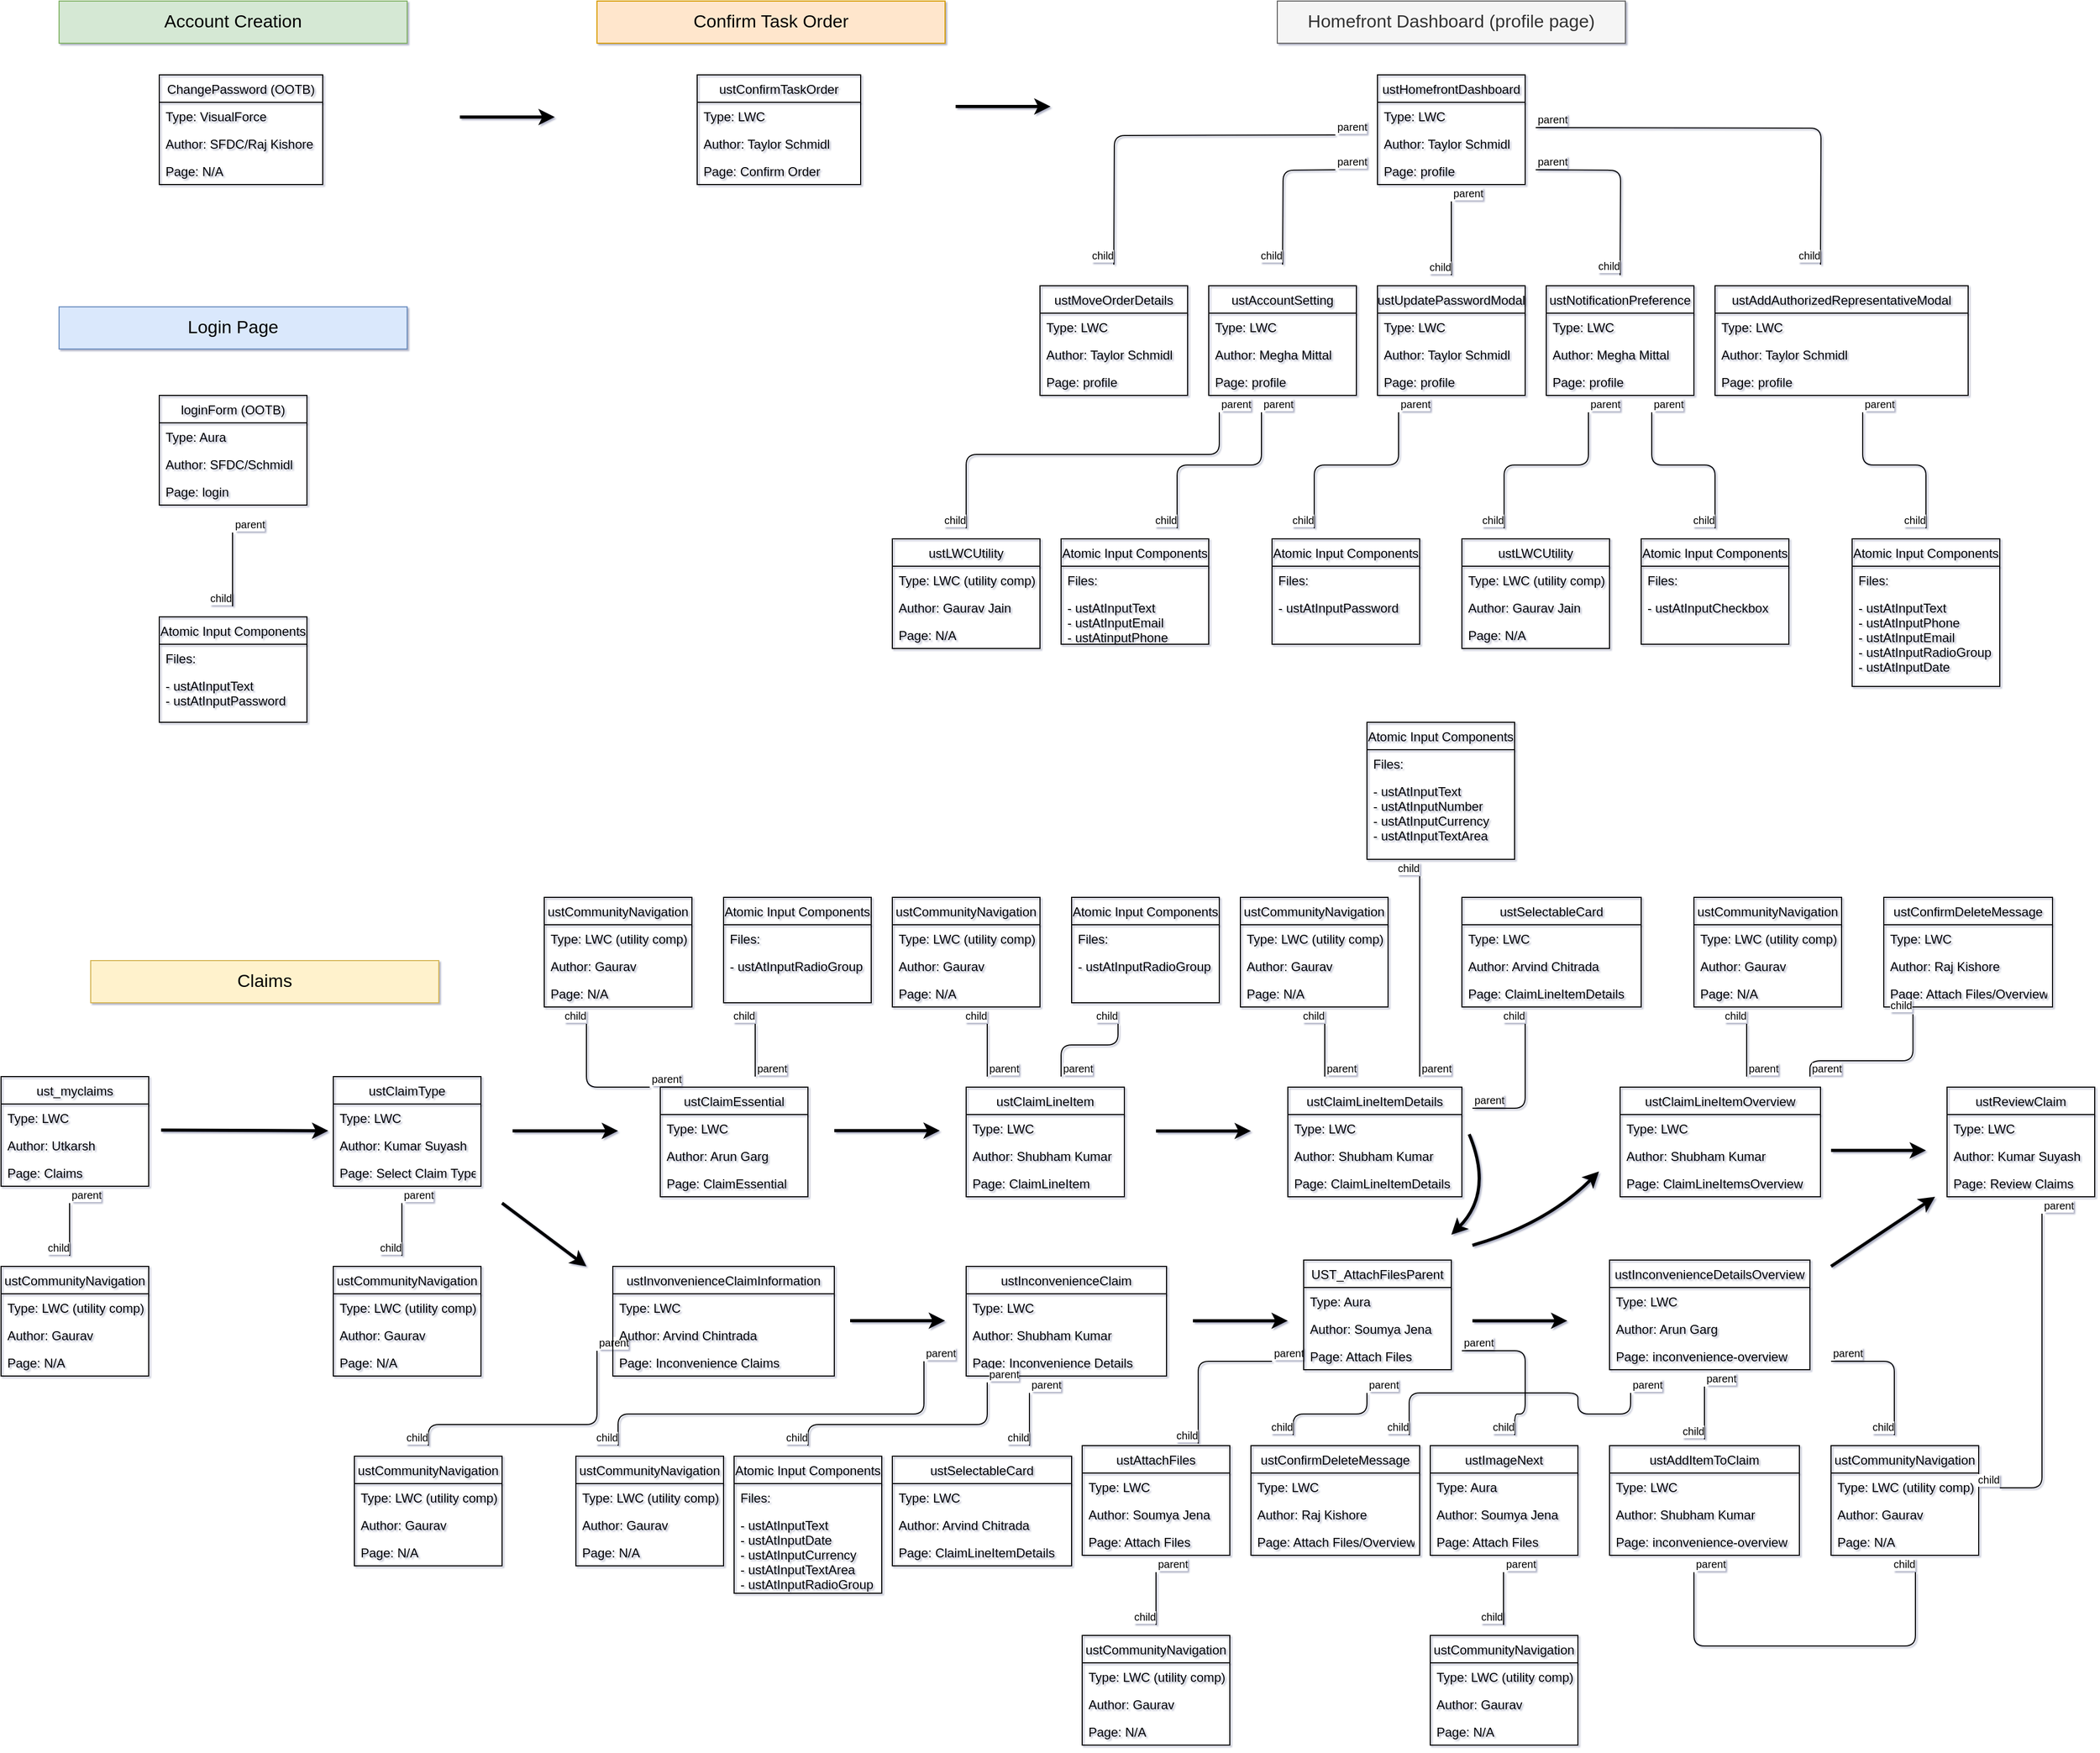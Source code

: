 <mxfile version="13.1.14" type="device"><diagram name="Page-1" id="c4acf3e9-155e-7222-9cf6-157b1a14988f"><mxGraphModel dx="2930" dy="913" grid="1" gridSize="10" guides="1" tooltips="1" connect="1" arrows="1" fold="1" page="1" pageScale="1" pageWidth="1200" pageHeight="1920" background="#ffffff" math="0" shadow="1"><root><mxCell id="0"/><mxCell id="1" parent="0"/><mxCell id="Sk4p0fzH6bX7eCfKWuY_-14" value="ustMoveOrderDetails" style="swimlane;fontStyle=0;childLayout=stackLayout;horizontal=1;startSize=26;fillColor=none;horizontalStack=0;resizeParent=1;resizeParentMax=0;resizeLast=0;collapsible=1;marginBottom=0;" vertex="1" parent="1"><mxGeometry x="20" y="360" width="140" height="104" as="geometry"/></mxCell><mxCell id="Sk4p0fzH6bX7eCfKWuY_-15" value="Type: LWC" style="text;strokeColor=none;fillColor=none;align=left;verticalAlign=top;spacingLeft=4;spacingRight=4;overflow=hidden;rotatable=0;points=[[0,0.5],[1,0.5]];portConstraint=eastwest;" vertex="1" parent="Sk4p0fzH6bX7eCfKWuY_-14"><mxGeometry y="26" width="140" height="26" as="geometry"/></mxCell><mxCell id="Sk4p0fzH6bX7eCfKWuY_-16" value="Author: Taylor Schmidl" style="text;strokeColor=none;fillColor=none;align=left;verticalAlign=top;spacingLeft=4;spacingRight=4;overflow=hidden;rotatable=0;points=[[0,0.5],[1,0.5]];portConstraint=eastwest;" vertex="1" parent="Sk4p0fzH6bX7eCfKWuY_-14"><mxGeometry y="52" width="140" height="26" as="geometry"/></mxCell><mxCell id="Sk4p0fzH6bX7eCfKWuY_-17" value="Page: profile" style="text;strokeColor=none;fillColor=none;align=left;verticalAlign=top;spacingLeft=4;spacingRight=4;overflow=hidden;rotatable=0;points=[[0,0.5],[1,0.5]];portConstraint=eastwest;" vertex="1" parent="Sk4p0fzH6bX7eCfKWuY_-14"><mxGeometry y="78" width="140" height="26" as="geometry"/></mxCell><mxCell id="Sk4p0fzH6bX7eCfKWuY_-18" value="ustAccountSetting" style="swimlane;fontStyle=0;childLayout=stackLayout;horizontal=1;startSize=26;fillColor=none;horizontalStack=0;resizeParent=1;resizeParentMax=0;resizeLast=0;collapsible=1;marginBottom=0;" vertex="1" parent="1"><mxGeometry x="180" y="360" width="140" height="104" as="geometry"/></mxCell><mxCell id="Sk4p0fzH6bX7eCfKWuY_-19" value="Type: LWC" style="text;strokeColor=none;fillColor=none;align=left;verticalAlign=top;spacingLeft=4;spacingRight=4;overflow=hidden;rotatable=0;points=[[0,0.5],[1,0.5]];portConstraint=eastwest;" vertex="1" parent="Sk4p0fzH6bX7eCfKWuY_-18"><mxGeometry y="26" width="140" height="26" as="geometry"/></mxCell><mxCell id="Sk4p0fzH6bX7eCfKWuY_-20" value="Author: Megha Mittal" style="text;strokeColor=none;fillColor=none;align=left;verticalAlign=top;spacingLeft=4;spacingRight=4;overflow=hidden;rotatable=0;points=[[0,0.5],[1,0.5]];portConstraint=eastwest;" vertex="1" parent="Sk4p0fzH6bX7eCfKWuY_-18"><mxGeometry y="52" width="140" height="26" as="geometry"/></mxCell><mxCell id="Sk4p0fzH6bX7eCfKWuY_-21" value="Page: profile" style="text;strokeColor=none;fillColor=none;align=left;verticalAlign=top;spacingLeft=4;spacingRight=4;overflow=hidden;rotatable=0;points=[[0,0.5],[1,0.5]];portConstraint=eastwest;" vertex="1" parent="Sk4p0fzH6bX7eCfKWuY_-18"><mxGeometry y="78" width="140" height="26" as="geometry"/></mxCell><mxCell id="Sk4p0fzH6bX7eCfKWuY_-26" value="ustNotificationPreference" style="swimlane;fontStyle=0;childLayout=stackLayout;horizontal=1;startSize=26;fillColor=none;horizontalStack=0;resizeParent=1;resizeParentMax=0;resizeLast=0;collapsible=1;marginBottom=0;" vertex="1" parent="1"><mxGeometry x="500" y="360" width="140" height="104" as="geometry"/></mxCell><mxCell id="Sk4p0fzH6bX7eCfKWuY_-27" value="Type: LWC" style="text;strokeColor=none;fillColor=none;align=left;verticalAlign=top;spacingLeft=4;spacingRight=4;overflow=hidden;rotatable=0;points=[[0,0.5],[1,0.5]];portConstraint=eastwest;" vertex="1" parent="Sk4p0fzH6bX7eCfKWuY_-26"><mxGeometry y="26" width="140" height="26" as="geometry"/></mxCell><mxCell id="Sk4p0fzH6bX7eCfKWuY_-28" value="Author: Megha Mittal" style="text;strokeColor=none;fillColor=none;align=left;verticalAlign=top;spacingLeft=4;spacingRight=4;overflow=hidden;rotatable=0;points=[[0,0.5],[1,0.5]];portConstraint=eastwest;" vertex="1" parent="Sk4p0fzH6bX7eCfKWuY_-26"><mxGeometry y="52" width="140" height="26" as="geometry"/></mxCell><mxCell id="Sk4p0fzH6bX7eCfKWuY_-29" value="Page: profile" style="text;strokeColor=none;fillColor=none;align=left;verticalAlign=top;spacingLeft=4;spacingRight=4;overflow=hidden;rotatable=0;points=[[0,0.5],[1,0.5]];portConstraint=eastwest;" vertex="1" parent="Sk4p0fzH6bX7eCfKWuY_-26"><mxGeometry y="78" width="140" height="26" as="geometry"/></mxCell><mxCell id="Sk4p0fzH6bX7eCfKWuY_-30" value="ustAddAuthorizedRepresentativeModal" style="swimlane;fontStyle=0;childLayout=stackLayout;horizontal=1;startSize=26;fillColor=none;horizontalStack=0;resizeParent=1;resizeParentMax=0;resizeLast=0;collapsible=1;marginBottom=0;" vertex="1" parent="1"><mxGeometry x="660" y="360" width="240" height="104" as="geometry"/></mxCell><mxCell id="Sk4p0fzH6bX7eCfKWuY_-31" value="Type: LWC" style="text;strokeColor=none;fillColor=none;align=left;verticalAlign=top;spacingLeft=4;spacingRight=4;overflow=hidden;rotatable=0;points=[[0,0.5],[1,0.5]];portConstraint=eastwest;" vertex="1" parent="Sk4p0fzH6bX7eCfKWuY_-30"><mxGeometry y="26" width="240" height="26" as="geometry"/></mxCell><mxCell id="Sk4p0fzH6bX7eCfKWuY_-32" value="Author: Taylor Schmidl" style="text;strokeColor=none;fillColor=none;align=left;verticalAlign=top;spacingLeft=4;spacingRight=4;overflow=hidden;rotatable=0;points=[[0,0.5],[1,0.5]];portConstraint=eastwest;" vertex="1" parent="Sk4p0fzH6bX7eCfKWuY_-30"><mxGeometry y="52" width="240" height="26" as="geometry"/></mxCell><mxCell id="Sk4p0fzH6bX7eCfKWuY_-33" value="Page: profile" style="text;strokeColor=none;fillColor=none;align=left;verticalAlign=top;spacingLeft=4;spacingRight=4;overflow=hidden;rotatable=0;points=[[0,0.5],[1,0.5]];portConstraint=eastwest;" vertex="1" parent="Sk4p0fzH6bX7eCfKWuY_-30"><mxGeometry y="78" width="240" height="26" as="geometry"/></mxCell><mxCell id="Sk4p0fzH6bX7eCfKWuY_-22" value="ustUpdatePasswordModal" style="swimlane;fontStyle=0;childLayout=stackLayout;horizontal=1;startSize=26;fillColor=none;horizontalStack=0;resizeParent=1;resizeParentMax=0;resizeLast=0;collapsible=1;marginBottom=0;" vertex="1" parent="1"><mxGeometry x="340" y="360" width="140" height="104" as="geometry"/></mxCell><mxCell id="Sk4p0fzH6bX7eCfKWuY_-23" value="Type: LWC" style="text;strokeColor=none;fillColor=none;align=left;verticalAlign=top;spacingLeft=4;spacingRight=4;overflow=hidden;rotatable=0;points=[[0,0.5],[1,0.5]];portConstraint=eastwest;" vertex="1" parent="Sk4p0fzH6bX7eCfKWuY_-22"><mxGeometry y="26" width="140" height="26" as="geometry"/></mxCell><mxCell id="Sk4p0fzH6bX7eCfKWuY_-24" value="Author: Taylor Schmidl" style="text;strokeColor=none;fillColor=none;align=left;verticalAlign=top;spacingLeft=4;spacingRight=4;overflow=hidden;rotatable=0;points=[[0,0.5],[1,0.5]];portConstraint=eastwest;" vertex="1" parent="Sk4p0fzH6bX7eCfKWuY_-22"><mxGeometry y="52" width="140" height="26" as="geometry"/></mxCell><mxCell id="Sk4p0fzH6bX7eCfKWuY_-25" value="Page: profile" style="text;strokeColor=none;fillColor=none;align=left;verticalAlign=top;spacingLeft=4;spacingRight=4;overflow=hidden;rotatable=0;points=[[0,0.5],[1,0.5]];portConstraint=eastwest;" vertex="1" parent="Sk4p0fzH6bX7eCfKWuY_-22"><mxGeometry y="78" width="140" height="26" as="geometry"/></mxCell><mxCell id="Sk4p0fzH6bX7eCfKWuY_-5" value="ustHomefrontDashboard" style="swimlane;fontStyle=0;childLayout=stackLayout;horizontal=1;startSize=26;fillColor=none;horizontalStack=0;resizeParent=1;resizeParentMax=0;resizeLast=0;collapsible=1;marginBottom=0;" vertex="1" parent="1"><mxGeometry x="340" y="160" width="140" height="104" as="geometry"><mxRectangle x="340" y="160" width="160" height="26" as="alternateBounds"/></mxGeometry></mxCell><mxCell id="Sk4p0fzH6bX7eCfKWuY_-6" value="Type: LWC" style="text;strokeColor=none;fillColor=none;align=left;verticalAlign=top;spacingLeft=4;spacingRight=4;overflow=hidden;rotatable=0;points=[[0,0.5],[1,0.5]];portConstraint=eastwest;" vertex="1" parent="Sk4p0fzH6bX7eCfKWuY_-5"><mxGeometry y="26" width="140" height="26" as="geometry"/></mxCell><mxCell id="Sk4p0fzH6bX7eCfKWuY_-7" value="Author: Taylor Schmidl" style="text;strokeColor=none;fillColor=none;align=left;verticalAlign=top;spacingLeft=4;spacingRight=4;overflow=hidden;rotatable=0;points=[[0,0.5],[1,0.5]];portConstraint=eastwest;" vertex="1" parent="Sk4p0fzH6bX7eCfKWuY_-5"><mxGeometry y="52" width="140" height="26" as="geometry"/></mxCell><mxCell id="Sk4p0fzH6bX7eCfKWuY_-8" value="Page: profile" style="text;strokeColor=none;fillColor=none;align=left;verticalAlign=top;spacingLeft=4;spacingRight=4;overflow=hidden;rotatable=0;points=[[0,0.5],[1,0.5]];portConstraint=eastwest;" vertex="1" parent="Sk4p0fzH6bX7eCfKWuY_-5"><mxGeometry y="78" width="140" height="26" as="geometry"/></mxCell><mxCell id="Sk4p0fzH6bX7eCfKWuY_-47" value="Atomic Input Components" style="swimlane;fontStyle=0;childLayout=stackLayout;horizontal=1;startSize=26;fillColor=none;horizontalStack=0;resizeParent=1;resizeParentMax=0;resizeLast=0;collapsible=1;marginBottom=0;" vertex="1" parent="1"><mxGeometry x="240" y="600" width="140" height="100" as="geometry"><mxRectangle x="140" y="520" width="170" height="26" as="alternateBounds"/></mxGeometry></mxCell><mxCell id="Sk4p0fzH6bX7eCfKWuY_-48" value="Files:" style="text;strokeColor=none;fillColor=none;align=left;verticalAlign=top;spacingLeft=4;spacingRight=4;overflow=hidden;rotatable=0;points=[[0,0.5],[1,0.5]];portConstraint=eastwest;" vertex="1" parent="Sk4p0fzH6bX7eCfKWuY_-47"><mxGeometry y="26" width="140" height="26" as="geometry"/></mxCell><mxCell id="Sk4p0fzH6bX7eCfKWuY_-49" value="- ustAtInputPassword" style="text;strokeColor=none;fillColor=none;align=left;verticalAlign=top;spacingLeft=4;spacingRight=4;overflow=hidden;rotatable=0;points=[[0,0.5],[1,0.5]];portConstraint=eastwest;" vertex="1" parent="Sk4p0fzH6bX7eCfKWuY_-47"><mxGeometry y="52" width="140" height="48" as="geometry"/></mxCell><mxCell id="Sk4p0fzH6bX7eCfKWuY_-50" value="ustLWCUtility" style="swimlane;fontStyle=0;childLayout=stackLayout;horizontal=1;startSize=26;fillColor=none;horizontalStack=0;resizeParent=1;resizeParentMax=0;resizeLast=0;collapsible=1;marginBottom=0;" vertex="1" parent="1"><mxGeometry x="420" y="600" width="140" height="104" as="geometry"/></mxCell><mxCell id="Sk4p0fzH6bX7eCfKWuY_-51" value="Type: LWC (utility comp)" style="text;strokeColor=none;fillColor=none;align=left;verticalAlign=top;spacingLeft=4;spacingRight=4;overflow=hidden;rotatable=0;points=[[0,0.5],[1,0.5]];portConstraint=eastwest;" vertex="1" parent="Sk4p0fzH6bX7eCfKWuY_-50"><mxGeometry y="26" width="140" height="26" as="geometry"/></mxCell><mxCell id="Sk4p0fzH6bX7eCfKWuY_-52" value="Author: Gaurav Jain" style="text;strokeColor=none;fillColor=none;align=left;verticalAlign=top;spacingLeft=4;spacingRight=4;overflow=hidden;rotatable=0;points=[[0,0.5],[1,0.5]];portConstraint=eastwest;" vertex="1" parent="Sk4p0fzH6bX7eCfKWuY_-50"><mxGeometry y="52" width="140" height="26" as="geometry"/></mxCell><mxCell id="Sk4p0fzH6bX7eCfKWuY_-53" value="Page: N/A" style="text;strokeColor=none;fillColor=none;align=left;verticalAlign=top;spacingLeft=4;spacingRight=4;overflow=hidden;rotatable=0;points=[[0,0.5],[1,0.5]];portConstraint=eastwest;" vertex="1" parent="Sk4p0fzH6bX7eCfKWuY_-50"><mxGeometry y="78" width="140" height="26" as="geometry"/></mxCell><mxCell id="Sk4p0fzH6bX7eCfKWuY_-54" value="Atomic Input Components" style="swimlane;fontStyle=0;childLayout=stackLayout;horizontal=1;startSize=26;fillColor=none;horizontalStack=0;resizeParent=1;resizeParentMax=0;resizeLast=0;collapsible=1;marginBottom=0;" vertex="1" parent="1"><mxGeometry x="590" y="600" width="140" height="100" as="geometry"><mxRectangle x="140" y="520" width="170" height="26" as="alternateBounds"/></mxGeometry></mxCell><mxCell id="Sk4p0fzH6bX7eCfKWuY_-55" value="Files:" style="text;strokeColor=none;fillColor=none;align=left;verticalAlign=top;spacingLeft=4;spacingRight=4;overflow=hidden;rotatable=0;points=[[0,0.5],[1,0.5]];portConstraint=eastwest;" vertex="1" parent="Sk4p0fzH6bX7eCfKWuY_-54"><mxGeometry y="26" width="140" height="26" as="geometry"/></mxCell><mxCell id="Sk4p0fzH6bX7eCfKWuY_-56" value="- ustAtInputCheckbox" style="text;strokeColor=none;fillColor=none;align=left;verticalAlign=top;spacingLeft=4;spacingRight=4;overflow=hidden;rotatable=0;points=[[0,0.5],[1,0.5]];portConstraint=eastwest;" vertex="1" parent="Sk4p0fzH6bX7eCfKWuY_-54"><mxGeometry y="52" width="140" height="48" as="geometry"/></mxCell><mxCell id="Sk4p0fzH6bX7eCfKWuY_-57" value="Atomic Input Components" style="swimlane;fontStyle=0;childLayout=stackLayout;horizontal=1;startSize=26;fillColor=none;horizontalStack=0;resizeParent=1;resizeParentMax=0;resizeLast=0;collapsible=1;marginBottom=0;" vertex="1" parent="1"><mxGeometry x="790" y="600" width="140" height="140" as="geometry"><mxRectangle x="140" y="520" width="170" height="26" as="alternateBounds"/></mxGeometry></mxCell><mxCell id="Sk4p0fzH6bX7eCfKWuY_-58" value="Files:" style="text;strokeColor=none;fillColor=none;align=left;verticalAlign=top;spacingLeft=4;spacingRight=4;overflow=hidden;rotatable=0;points=[[0,0.5],[1,0.5]];portConstraint=eastwest;" vertex="1" parent="Sk4p0fzH6bX7eCfKWuY_-57"><mxGeometry y="26" width="140" height="26" as="geometry"/></mxCell><mxCell id="Sk4p0fzH6bX7eCfKWuY_-59" value="- ustAtInputText&#10;- ustAtInputPhone&#10;- ustAtInputEmail&#10;- ustAtInputRadioGroup&#10;- ustAtInputDate" style="text;strokeColor=none;fillColor=none;align=left;verticalAlign=top;spacingLeft=4;spacingRight=4;overflow=hidden;rotatable=0;points=[[0,0.5],[1,0.5]];portConstraint=eastwest;" vertex="1" parent="Sk4p0fzH6bX7eCfKWuY_-57"><mxGeometry y="52" width="140" height="88" as="geometry"/></mxCell><mxCell id="Sk4p0fzH6bX7eCfKWuY_-62" value="" style="endArrow=none;html=1;edgeStyle=orthogonalEdgeStyle;" edge="1" parent="1"><mxGeometry relative="1" as="geometry"><mxPoint x="300" y="217" as="sourcePoint"/><mxPoint x="90" y="340" as="targetPoint"/></mxGeometry></mxCell><mxCell id="Sk4p0fzH6bX7eCfKWuY_-63" value="parent" style="resizable=0;html=1;align=left;verticalAlign=bottom;labelBackgroundColor=#ffffff;fontSize=10;" connectable="0" vertex="1" parent="Sk4p0fzH6bX7eCfKWuY_-62"><mxGeometry x="-1" relative="1" as="geometry"/></mxCell><mxCell id="Sk4p0fzH6bX7eCfKWuY_-64" value="child" style="resizable=0;html=1;align=right;verticalAlign=bottom;labelBackgroundColor=#ffffff;fontSize=10;" connectable="0" vertex="1" parent="Sk4p0fzH6bX7eCfKWuY_-62"><mxGeometry x="1" relative="1" as="geometry"/></mxCell><mxCell id="Sk4p0fzH6bX7eCfKWuY_-65" value="" style="endArrow=none;html=1;edgeStyle=orthogonalEdgeStyle;" edge="1" parent="1"><mxGeometry relative="1" as="geometry"><mxPoint x="300" y="250" as="sourcePoint"/><mxPoint x="250" y="340" as="targetPoint"/></mxGeometry></mxCell><mxCell id="Sk4p0fzH6bX7eCfKWuY_-66" value="parent" style="resizable=0;html=1;align=left;verticalAlign=bottom;labelBackgroundColor=#ffffff;fontSize=10;" connectable="0" vertex="1" parent="Sk4p0fzH6bX7eCfKWuY_-65"><mxGeometry x="-1" relative="1" as="geometry"/></mxCell><mxCell id="Sk4p0fzH6bX7eCfKWuY_-67" value="child" style="resizable=0;html=1;align=right;verticalAlign=bottom;labelBackgroundColor=#ffffff;fontSize=10;" connectable="0" vertex="1" parent="Sk4p0fzH6bX7eCfKWuY_-65"><mxGeometry x="1" relative="1" as="geometry"/></mxCell><mxCell id="Sk4p0fzH6bX7eCfKWuY_-68" value="" style="endArrow=none;html=1;edgeStyle=orthogonalEdgeStyle;entryX=0.5;entryY=0;entryDx=0;entryDy=0;" edge="1" parent="1"><mxGeometry relative="1" as="geometry"><mxPoint x="410" y="280" as="sourcePoint"/><mxPoint x="410" y="350" as="targetPoint"/></mxGeometry></mxCell><mxCell id="Sk4p0fzH6bX7eCfKWuY_-69" value="parent" style="resizable=0;html=1;align=left;verticalAlign=bottom;labelBackgroundColor=#ffffff;fontSize=10;" connectable="0" vertex="1" parent="Sk4p0fzH6bX7eCfKWuY_-68"><mxGeometry x="-1" relative="1" as="geometry"/></mxCell><mxCell id="Sk4p0fzH6bX7eCfKWuY_-70" value="child" style="resizable=0;html=1;align=right;verticalAlign=bottom;labelBackgroundColor=#ffffff;fontSize=10;" connectable="0" vertex="1" parent="Sk4p0fzH6bX7eCfKWuY_-68"><mxGeometry x="1" relative="1" as="geometry"/></mxCell><mxCell id="Sk4p0fzH6bX7eCfKWuY_-71" value="" style="endArrow=none;html=1;edgeStyle=orthogonalEdgeStyle;" edge="1" parent="1"><mxGeometry relative="1" as="geometry"><mxPoint x="490" y="250" as="sourcePoint"/><mxPoint x="570" y="350" as="targetPoint"/></mxGeometry></mxCell><mxCell id="Sk4p0fzH6bX7eCfKWuY_-72" value="parent" style="resizable=0;html=1;align=left;verticalAlign=bottom;labelBackgroundColor=#ffffff;fontSize=10;" connectable="0" vertex="1" parent="Sk4p0fzH6bX7eCfKWuY_-71"><mxGeometry x="-1" relative="1" as="geometry"/></mxCell><mxCell id="Sk4p0fzH6bX7eCfKWuY_-73" value="child" style="resizable=0;html=1;align=right;verticalAlign=bottom;labelBackgroundColor=#ffffff;fontSize=10;" connectable="0" vertex="1" parent="Sk4p0fzH6bX7eCfKWuY_-71"><mxGeometry x="1" relative="1" as="geometry"/></mxCell><mxCell id="Sk4p0fzH6bX7eCfKWuY_-74" value="" style="endArrow=none;html=1;edgeStyle=orthogonalEdgeStyle;entryX=0.5;entryY=0;entryDx=0;entryDy=0;" edge="1" parent="1"><mxGeometry relative="1" as="geometry"><mxPoint x="490" y="210" as="sourcePoint"/><mxPoint x="760" y="340" as="targetPoint"/></mxGeometry></mxCell><mxCell id="Sk4p0fzH6bX7eCfKWuY_-75" value="parent" style="resizable=0;html=1;align=left;verticalAlign=bottom;labelBackgroundColor=#ffffff;fontSize=10;" connectable="0" vertex="1" parent="Sk4p0fzH6bX7eCfKWuY_-74"><mxGeometry x="-1" relative="1" as="geometry"/></mxCell><mxCell id="Sk4p0fzH6bX7eCfKWuY_-76" value="child" style="resizable=0;html=1;align=right;verticalAlign=bottom;labelBackgroundColor=#ffffff;fontSize=10;" connectable="0" vertex="1" parent="Sk4p0fzH6bX7eCfKWuY_-74"><mxGeometry x="1" relative="1" as="geometry"/></mxCell><mxCell id="Sk4p0fzH6bX7eCfKWuY_-80" value="" style="endArrow=none;html=1;edgeStyle=orthogonalEdgeStyle;" edge="1" parent="1"><mxGeometry relative="1" as="geometry"><mxPoint x="230" y="480" as="sourcePoint"/><mxPoint x="150" y="590" as="targetPoint"/><Array as="points"><mxPoint x="230" y="530"/><mxPoint x="150" y="530"/></Array></mxGeometry></mxCell><mxCell id="Sk4p0fzH6bX7eCfKWuY_-81" value="parent" style="resizable=0;html=1;align=left;verticalAlign=bottom;labelBackgroundColor=#ffffff;fontSize=10;" connectable="0" vertex="1" parent="Sk4p0fzH6bX7eCfKWuY_-80"><mxGeometry x="-1" relative="1" as="geometry"/></mxCell><mxCell id="Sk4p0fzH6bX7eCfKWuY_-82" value="child" style="resizable=0;html=1;align=right;verticalAlign=bottom;labelBackgroundColor=#ffffff;fontSize=10;" connectable="0" vertex="1" parent="Sk4p0fzH6bX7eCfKWuY_-80"><mxGeometry x="1" relative="1" as="geometry"/></mxCell><mxCell id="Sk4p0fzH6bX7eCfKWuY_-35" value="ustLWCUtility" style="swimlane;fontStyle=0;childLayout=stackLayout;horizontal=1;startSize=26;fillColor=none;horizontalStack=0;resizeParent=1;resizeParentMax=0;resizeLast=0;collapsible=1;marginBottom=0;" vertex="1" parent="1"><mxGeometry x="-120" y="600" width="140" height="104" as="geometry"/></mxCell><mxCell id="Sk4p0fzH6bX7eCfKWuY_-36" value="Type: LWC (utility comp)" style="text;strokeColor=none;fillColor=none;align=left;verticalAlign=top;spacingLeft=4;spacingRight=4;overflow=hidden;rotatable=0;points=[[0,0.5],[1,0.5]];portConstraint=eastwest;" vertex="1" parent="Sk4p0fzH6bX7eCfKWuY_-35"><mxGeometry y="26" width="140" height="26" as="geometry"/></mxCell><mxCell id="Sk4p0fzH6bX7eCfKWuY_-37" value="Author: Gaurav Jain" style="text;strokeColor=none;fillColor=none;align=left;verticalAlign=top;spacingLeft=4;spacingRight=4;overflow=hidden;rotatable=0;points=[[0,0.5],[1,0.5]];portConstraint=eastwest;" vertex="1" parent="Sk4p0fzH6bX7eCfKWuY_-35"><mxGeometry y="52" width="140" height="26" as="geometry"/></mxCell><mxCell id="Sk4p0fzH6bX7eCfKWuY_-38" value="Page: N/A" style="text;strokeColor=none;fillColor=none;align=left;verticalAlign=top;spacingLeft=4;spacingRight=4;overflow=hidden;rotatable=0;points=[[0,0.5],[1,0.5]];portConstraint=eastwest;" vertex="1" parent="Sk4p0fzH6bX7eCfKWuY_-35"><mxGeometry y="78" width="140" height="26" as="geometry"/></mxCell><mxCell id="Sk4p0fzH6bX7eCfKWuY_-39" value="Atomic Input Components" style="swimlane;fontStyle=0;childLayout=stackLayout;horizontal=1;startSize=26;fillColor=none;horizontalStack=0;resizeParent=1;resizeParentMax=0;resizeLast=0;collapsible=1;marginBottom=0;" vertex="1" parent="1"><mxGeometry x="40" y="600" width="140" height="100" as="geometry"><mxRectangle x="140" y="520" width="170" height="26" as="alternateBounds"/></mxGeometry></mxCell><mxCell id="Sk4p0fzH6bX7eCfKWuY_-40" value="Files:" style="text;strokeColor=none;fillColor=none;align=left;verticalAlign=top;spacingLeft=4;spacingRight=4;overflow=hidden;rotatable=0;points=[[0,0.5],[1,0.5]];portConstraint=eastwest;" vertex="1" parent="Sk4p0fzH6bX7eCfKWuY_-39"><mxGeometry y="26" width="140" height="26" as="geometry"/></mxCell><mxCell id="Sk4p0fzH6bX7eCfKWuY_-41" value="- ustAtInputText&#10;- ustAtInputEmail&#10;- ustAtinputPhone" style="text;strokeColor=none;fillColor=none;align=left;verticalAlign=top;spacingLeft=4;spacingRight=4;overflow=hidden;rotatable=0;points=[[0,0.5],[1,0.5]];portConstraint=eastwest;" vertex="1" parent="Sk4p0fzH6bX7eCfKWuY_-39"><mxGeometry y="52" width="140" height="48" as="geometry"/></mxCell><mxCell id="Sk4p0fzH6bX7eCfKWuY_-83" value="" style="endArrow=none;html=1;edgeStyle=orthogonalEdgeStyle;" edge="1" parent="1"><mxGeometry relative="1" as="geometry"><mxPoint x="190" y="480" as="sourcePoint"/><mxPoint x="-50" y="590" as="targetPoint"/><Array as="points"><mxPoint x="190" y="520"/><mxPoint x="-50" y="520"/><mxPoint x="-50" y="590"/></Array></mxGeometry></mxCell><mxCell id="Sk4p0fzH6bX7eCfKWuY_-84" value="parent" style="resizable=0;html=1;align=left;verticalAlign=bottom;labelBackgroundColor=#ffffff;fontSize=10;" connectable="0" vertex="1" parent="Sk4p0fzH6bX7eCfKWuY_-83"><mxGeometry x="-1" relative="1" as="geometry"/></mxCell><mxCell id="Sk4p0fzH6bX7eCfKWuY_-85" value="child" style="resizable=0;html=1;align=right;verticalAlign=bottom;labelBackgroundColor=#ffffff;fontSize=10;" connectable="0" vertex="1" parent="Sk4p0fzH6bX7eCfKWuY_-83"><mxGeometry x="1" relative="1" as="geometry"/></mxCell><mxCell id="Sk4p0fzH6bX7eCfKWuY_-86" value="" style="endArrow=none;html=1;edgeStyle=orthogonalEdgeStyle;" edge="1" parent="1"><mxGeometry relative="1" as="geometry"><mxPoint x="360" y="480" as="sourcePoint"/><mxPoint x="280" y="590" as="targetPoint"/><Array as="points"><mxPoint x="360" y="530"/><mxPoint x="280" y="530"/></Array></mxGeometry></mxCell><mxCell id="Sk4p0fzH6bX7eCfKWuY_-87" value="parent" style="resizable=0;html=1;align=left;verticalAlign=bottom;labelBackgroundColor=#ffffff;fontSize=10;" connectable="0" vertex="1" parent="Sk4p0fzH6bX7eCfKWuY_-86"><mxGeometry x="-1" relative="1" as="geometry"/></mxCell><mxCell id="Sk4p0fzH6bX7eCfKWuY_-88" value="child" style="resizable=0;html=1;align=right;verticalAlign=bottom;labelBackgroundColor=#ffffff;fontSize=10;" connectable="0" vertex="1" parent="Sk4p0fzH6bX7eCfKWuY_-86"><mxGeometry x="1" relative="1" as="geometry"/></mxCell><mxCell id="Sk4p0fzH6bX7eCfKWuY_-89" value="" style="endArrow=none;html=1;edgeStyle=orthogonalEdgeStyle;" edge="1" parent="1"><mxGeometry relative="1" as="geometry"><mxPoint x="540" y="480" as="sourcePoint"/><mxPoint x="460" y="590" as="targetPoint"/><Array as="points"><mxPoint x="540" y="530"/><mxPoint x="460" y="530"/></Array></mxGeometry></mxCell><mxCell id="Sk4p0fzH6bX7eCfKWuY_-90" value="parent" style="resizable=0;html=1;align=left;verticalAlign=bottom;labelBackgroundColor=#ffffff;fontSize=10;" connectable="0" vertex="1" parent="Sk4p0fzH6bX7eCfKWuY_-89"><mxGeometry x="-1" relative="1" as="geometry"/></mxCell><mxCell id="Sk4p0fzH6bX7eCfKWuY_-91" value="child" style="resizable=0;html=1;align=right;verticalAlign=bottom;labelBackgroundColor=#ffffff;fontSize=10;" connectable="0" vertex="1" parent="Sk4p0fzH6bX7eCfKWuY_-89"><mxGeometry x="1" relative="1" as="geometry"/></mxCell><mxCell id="Sk4p0fzH6bX7eCfKWuY_-92" value="" style="endArrow=none;html=1;edgeStyle=orthogonalEdgeStyle;" edge="1" parent="1"><mxGeometry relative="1" as="geometry"><mxPoint x="600" y="480" as="sourcePoint"/><mxPoint x="660" y="590" as="targetPoint"/><Array as="points"><mxPoint x="600" y="530"/><mxPoint x="660" y="530"/></Array></mxGeometry></mxCell><mxCell id="Sk4p0fzH6bX7eCfKWuY_-93" value="parent" style="resizable=0;html=1;align=left;verticalAlign=bottom;labelBackgroundColor=#ffffff;fontSize=10;" connectable="0" vertex="1" parent="Sk4p0fzH6bX7eCfKWuY_-92"><mxGeometry x="-1" relative="1" as="geometry"/></mxCell><mxCell id="Sk4p0fzH6bX7eCfKWuY_-94" value="child" style="resizable=0;html=1;align=right;verticalAlign=bottom;labelBackgroundColor=#ffffff;fontSize=10;" connectable="0" vertex="1" parent="Sk4p0fzH6bX7eCfKWuY_-92"><mxGeometry x="1" relative="1" as="geometry"/></mxCell><mxCell id="Sk4p0fzH6bX7eCfKWuY_-95" value="" style="endArrow=none;html=1;edgeStyle=orthogonalEdgeStyle;" edge="1" parent="1"><mxGeometry relative="1" as="geometry"><mxPoint x="800" y="480" as="sourcePoint"/><mxPoint x="860" y="590" as="targetPoint"/><Array as="points"><mxPoint x="800" y="530"/><mxPoint x="860" y="530"/></Array></mxGeometry></mxCell><mxCell id="Sk4p0fzH6bX7eCfKWuY_-96" value="parent" style="resizable=0;html=1;align=left;verticalAlign=bottom;labelBackgroundColor=#ffffff;fontSize=10;" connectable="0" vertex="1" parent="Sk4p0fzH6bX7eCfKWuY_-95"><mxGeometry x="-1" relative="1" as="geometry"/></mxCell><mxCell id="Sk4p0fzH6bX7eCfKWuY_-97" value="child" style="resizable=0;html=1;align=right;verticalAlign=bottom;labelBackgroundColor=#ffffff;fontSize=10;" connectable="0" vertex="1" parent="Sk4p0fzH6bX7eCfKWuY_-95"><mxGeometry x="1" relative="1" as="geometry"/></mxCell><mxCell id="Sk4p0fzH6bX7eCfKWuY_-102" value="&lt;font style=&quot;font-size: 17px&quot;&gt;Homefront Dashboard (profile page)&lt;/font&gt;" style="text;html=1;strokeColor=#666666;fillColor=#f5f5f5;align=center;verticalAlign=middle;whiteSpace=wrap;rounded=0;fontColor=#333333;" vertex="1" parent="1"><mxGeometry x="245" y="90" width="330" height="40" as="geometry"/></mxCell><mxCell id="Sk4p0fzH6bX7eCfKWuY_-103" value="&lt;font style=&quot;font-size: 17px&quot;&gt;Login Page&lt;/font&gt;" style="text;html=1;align=center;verticalAlign=middle;whiteSpace=wrap;rounded=0;fillColor=#dae8fc;strokeColor=#6c8ebf;" vertex="1" parent="1"><mxGeometry x="-910" y="380" width="330" height="40" as="geometry"/></mxCell><mxCell id="Sk4p0fzH6bX7eCfKWuY_-111" value="" style="endArrow=none;html=1;edgeStyle=orthogonalEdgeStyle;entryX=0.5;entryY=0;entryDx=0;entryDy=0;" edge="1" parent="1"><mxGeometry relative="1" as="geometry"><mxPoint x="-745.5" y="594" as="sourcePoint"/><mxPoint x="-745.5" y="664" as="targetPoint"/><Array as="points"><mxPoint x="-745.5" y="624"/><mxPoint x="-745.5" y="624"/></Array></mxGeometry></mxCell><mxCell id="Sk4p0fzH6bX7eCfKWuY_-112" value="parent" style="resizable=0;html=1;align=left;verticalAlign=bottom;labelBackgroundColor=#ffffff;fontSize=10;" connectable="0" vertex="1" parent="Sk4p0fzH6bX7eCfKWuY_-111"><mxGeometry x="-1" relative="1" as="geometry"/></mxCell><mxCell id="Sk4p0fzH6bX7eCfKWuY_-113" value="child" style="resizable=0;html=1;align=right;verticalAlign=bottom;labelBackgroundColor=#ffffff;fontSize=10;" connectable="0" vertex="1" parent="Sk4p0fzH6bX7eCfKWuY_-111"><mxGeometry x="1" relative="1" as="geometry"/></mxCell><mxCell id="Sk4p0fzH6bX7eCfKWuY_-119" value="&lt;font style=&quot;font-size: 17px&quot;&gt;Account Creation&lt;/font&gt;" style="text;html=1;align=center;verticalAlign=middle;whiteSpace=wrap;rounded=0;fillColor=#d5e8d4;strokeColor=#82b366;" vertex="1" parent="1"><mxGeometry x="-910" y="90" width="330" height="40" as="geometry"/></mxCell><mxCell id="Sk4p0fzH6bX7eCfKWuY_-124" value="" style="endArrow=classic;html=1;strokeWidth=3;" edge="1" parent="1"><mxGeometry width="50" height="50" relative="1" as="geometry"><mxPoint x="-530" y="200" as="sourcePoint"/><mxPoint x="-440" y="200" as="targetPoint"/></mxGeometry></mxCell><mxCell id="Sk4p0fzH6bX7eCfKWuY_-129" value="&lt;font style=&quot;font-size: 17px&quot;&gt;Confirm Task Order&lt;/font&gt;" style="text;html=1;align=center;verticalAlign=middle;whiteSpace=wrap;rounded=0;fillColor=#ffe6cc;strokeColor=#d79b00;" vertex="1" parent="1"><mxGeometry x="-400" y="90" width="330" height="40" as="geometry"/></mxCell><mxCell id="Sk4p0fzH6bX7eCfKWuY_-130" value="" style="endArrow=classic;html=1;strokeWidth=3;" edge="1" parent="1"><mxGeometry width="50" height="50" relative="1" as="geometry"><mxPoint x="-60" y="190.0" as="sourcePoint"/><mxPoint x="30" y="190.0" as="targetPoint"/></mxGeometry></mxCell><mxCell id="Sk4p0fzH6bX7eCfKWuY_-120" value="ChangePassword (OOTB)" style="swimlane;fontStyle=0;childLayout=stackLayout;horizontal=1;startSize=26;fillColor=none;horizontalStack=0;resizeParent=1;resizeParentMax=0;resizeLast=0;collapsible=1;marginBottom=0;" vertex="1" parent="1"><mxGeometry x="-815" y="160" width="155" height="104" as="geometry"/></mxCell><mxCell id="Sk4p0fzH6bX7eCfKWuY_-121" value="Type: VisualForce" style="text;strokeColor=none;fillColor=none;align=left;verticalAlign=top;spacingLeft=4;spacingRight=4;overflow=hidden;rotatable=0;points=[[0,0.5],[1,0.5]];portConstraint=eastwest;" vertex="1" parent="Sk4p0fzH6bX7eCfKWuY_-120"><mxGeometry y="26" width="155" height="26" as="geometry"/></mxCell><mxCell id="Sk4p0fzH6bX7eCfKWuY_-122" value="Author: SFDC/Raj Kishore" style="text;strokeColor=none;fillColor=none;align=left;verticalAlign=top;spacingLeft=4;spacingRight=4;overflow=hidden;rotatable=0;points=[[0,0.5],[1,0.5]];portConstraint=eastwest;" vertex="1" parent="Sk4p0fzH6bX7eCfKWuY_-120"><mxGeometry y="52" width="155" height="26" as="geometry"/></mxCell><mxCell id="Sk4p0fzH6bX7eCfKWuY_-123" value="Page: N/A" style="text;strokeColor=none;fillColor=none;align=left;verticalAlign=top;spacingLeft=4;spacingRight=4;overflow=hidden;rotatable=0;points=[[0,0.5],[1,0.5]];portConstraint=eastwest;" vertex="1" parent="Sk4p0fzH6bX7eCfKWuY_-120"><mxGeometry y="78" width="155" height="26" as="geometry"/></mxCell><mxCell id="Sk4p0fzH6bX7eCfKWuY_-125" value="ustConfirmTaskOrder" style="swimlane;fontStyle=0;childLayout=stackLayout;horizontal=1;startSize=26;fillColor=none;horizontalStack=0;resizeParent=1;resizeParentMax=0;resizeLast=0;collapsible=1;marginBottom=0;" vertex="1" parent="1"><mxGeometry x="-305" y="160" width="155" height="104" as="geometry"/></mxCell><mxCell id="Sk4p0fzH6bX7eCfKWuY_-126" value="Type: LWC" style="text;strokeColor=none;fillColor=none;align=left;verticalAlign=top;spacingLeft=4;spacingRight=4;overflow=hidden;rotatable=0;points=[[0,0.5],[1,0.5]];portConstraint=eastwest;" vertex="1" parent="Sk4p0fzH6bX7eCfKWuY_-125"><mxGeometry y="26" width="155" height="26" as="geometry"/></mxCell><mxCell id="Sk4p0fzH6bX7eCfKWuY_-127" value="Author: Taylor Schmidl" style="text;strokeColor=none;fillColor=none;align=left;verticalAlign=top;spacingLeft=4;spacingRight=4;overflow=hidden;rotatable=0;points=[[0,0.5],[1,0.5]];portConstraint=eastwest;" vertex="1" parent="Sk4p0fzH6bX7eCfKWuY_-125"><mxGeometry y="52" width="155" height="26" as="geometry"/></mxCell><mxCell id="Sk4p0fzH6bX7eCfKWuY_-128" value="Page: Confirm Order" style="text;strokeColor=none;fillColor=none;align=left;verticalAlign=top;spacingLeft=4;spacingRight=4;overflow=hidden;rotatable=0;points=[[0,0.5],[1,0.5]];portConstraint=eastwest;" vertex="1" parent="Sk4p0fzH6bX7eCfKWuY_-125"><mxGeometry y="78" width="155" height="26" as="geometry"/></mxCell><mxCell id="Sk4p0fzH6bX7eCfKWuY_-131" value="&lt;font style=&quot;font-size: 17px&quot;&gt;Claims&lt;/font&gt;" style="text;html=1;align=center;verticalAlign=middle;whiteSpace=wrap;rounded=0;fillColor=#fff2cc;strokeColor=#d6b656;" vertex="1" parent="1"><mxGeometry x="-880" y="1000" width="330" height="40" as="geometry"/></mxCell><mxCell id="Sk4p0fzH6bX7eCfKWuY_-1" value="loginForm (OOTB)" style="swimlane;fontStyle=0;childLayout=stackLayout;horizontal=1;startSize=26;fillColor=none;horizontalStack=0;resizeParent=1;resizeParentMax=0;resizeLast=0;collapsible=1;marginBottom=0;" vertex="1" parent="1"><mxGeometry x="-815" y="464" width="140" height="104" as="geometry"/></mxCell><mxCell id="Sk4p0fzH6bX7eCfKWuY_-2" value="Type: Aura" style="text;strokeColor=none;fillColor=none;align=left;verticalAlign=top;spacingLeft=4;spacingRight=4;overflow=hidden;rotatable=0;points=[[0,0.5],[1,0.5]];portConstraint=eastwest;" vertex="1" parent="Sk4p0fzH6bX7eCfKWuY_-1"><mxGeometry y="26" width="140" height="26" as="geometry"/></mxCell><mxCell id="Sk4p0fzH6bX7eCfKWuY_-3" value="Author: SFDC/Schmidl" style="text;strokeColor=none;fillColor=none;align=left;verticalAlign=top;spacingLeft=4;spacingRight=4;overflow=hidden;rotatable=0;points=[[0,0.5],[1,0.5]];portConstraint=eastwest;" vertex="1" parent="Sk4p0fzH6bX7eCfKWuY_-1"><mxGeometry y="52" width="140" height="26" as="geometry"/></mxCell><mxCell id="Sk4p0fzH6bX7eCfKWuY_-4" value="Page: login" style="text;strokeColor=none;fillColor=none;align=left;verticalAlign=top;spacingLeft=4;spacingRight=4;overflow=hidden;rotatable=0;points=[[0,0.5],[1,0.5]];portConstraint=eastwest;" vertex="1" parent="Sk4p0fzH6bX7eCfKWuY_-1"><mxGeometry y="78" width="140" height="26" as="geometry"/></mxCell><mxCell id="Sk4p0fzH6bX7eCfKWuY_-108" value="Atomic Input Components" style="swimlane;fontStyle=0;childLayout=stackLayout;horizontal=1;startSize=26;fillColor=none;horizontalStack=0;resizeParent=1;resizeParentMax=0;resizeLast=0;collapsible=1;marginBottom=0;" vertex="1" parent="1"><mxGeometry x="-815" y="674" width="140" height="100" as="geometry"><mxRectangle x="140" y="520" width="170" height="26" as="alternateBounds"/></mxGeometry></mxCell><mxCell id="Sk4p0fzH6bX7eCfKWuY_-109" value="Files:" style="text;strokeColor=none;fillColor=none;align=left;verticalAlign=top;spacingLeft=4;spacingRight=4;overflow=hidden;rotatable=0;points=[[0,0.5],[1,0.5]];portConstraint=eastwest;" vertex="1" parent="Sk4p0fzH6bX7eCfKWuY_-108"><mxGeometry y="26" width="140" height="26" as="geometry"/></mxCell><mxCell id="Sk4p0fzH6bX7eCfKWuY_-110" value="- ustAtInputText&#10;- ustAtInputPassword" style="text;strokeColor=none;fillColor=none;align=left;verticalAlign=top;spacingLeft=4;spacingRight=4;overflow=hidden;rotatable=0;points=[[0,0.5],[1,0.5]];portConstraint=eastwest;" vertex="1" parent="Sk4p0fzH6bX7eCfKWuY_-108"><mxGeometry y="52" width="140" height="48" as="geometry"/></mxCell><mxCell id="Sk4p0fzH6bX7eCfKWuY_-139" value="" style="endArrow=classic;html=1;strokeWidth=3;exitX=1.084;exitY=-0.049;exitDx=0;exitDy=0;exitPerimeter=0;entryX=-0.034;entryY=-0.023;entryDx=0;entryDy=0;entryPerimeter=0;" edge="1" parent="1" source="Sk4p0fzH6bX7eCfKWuY_-106" target="Sk4p0fzH6bX7eCfKWuY_-170"><mxGeometry width="50" height="50" relative="1" as="geometry"><mxPoint x="-780" y="1161.5" as="sourcePoint"/><mxPoint x="-690" y="1161.5" as="targetPoint"/></mxGeometry></mxCell><mxCell id="Sk4p0fzH6bX7eCfKWuY_-175" value="" style="endArrow=classic;html=1;strokeWidth=3;" edge="1" parent="1"><mxGeometry width="50" height="50" relative="1" as="geometry"><mxPoint x="-490" y="1230" as="sourcePoint"/><mxPoint x="-410" y="1290" as="targetPoint"/></mxGeometry></mxCell><mxCell id="Sk4p0fzH6bX7eCfKWuY_-176" value="" style="endArrow=classic;html=1;strokeWidth=3;" edge="1" parent="1"><mxGeometry width="50" height="50" relative="1" as="geometry"><mxPoint x="165" y="1341.58" as="sourcePoint"/><mxPoint x="255" y="1341.58" as="targetPoint"/></mxGeometry></mxCell><mxCell id="Sk4p0fzH6bX7eCfKWuY_-181" value="" style="endArrow=classic;html=1;strokeWidth=3;" edge="1" parent="1"><mxGeometry width="50" height="50" relative="1" as="geometry"><mxPoint x="-160" y="1341.5" as="sourcePoint"/><mxPoint x="-70" y="1341.5" as="targetPoint"/></mxGeometry></mxCell><mxCell id="Sk4p0fzH6bX7eCfKWuY_-182" value="" style="endArrow=classic;html=1;strokeWidth=3;" edge="1" parent="1"><mxGeometry width="50" height="50" relative="1" as="geometry"><mxPoint x="130" y="1161.58" as="sourcePoint"/><mxPoint x="220" y="1161.58" as="targetPoint"/></mxGeometry></mxCell><mxCell id="Sk4p0fzH6bX7eCfKWuY_-183" value="" style="endArrow=classic;html=1;strokeWidth=3;strokeColor=#000000;curved=1;exitX=1.042;exitY=-0.283;exitDx=0;exitDy=0;exitPerimeter=0;" edge="1" parent="1" source="Sk4p0fzH6bX7eCfKWuY_-186"><mxGeometry width="50" height="50" relative="1" as="geometry"><mxPoint x="440" y="1171.41" as="sourcePoint"/><mxPoint x="410" y="1260" as="targetPoint"/><Array as="points"><mxPoint x="450" y="1220"/></Array></mxGeometry></mxCell><mxCell id="Sk4p0fzH6bX7eCfKWuY_-229" value="" style="endArrow=classic;html=1;strokeWidth=3;" edge="1" parent="1"><mxGeometry width="50" height="50" relative="1" as="geometry"><mxPoint x="430" y="1341.58" as="sourcePoint"/><mxPoint x="520" y="1341.58" as="targetPoint"/></mxGeometry></mxCell><mxCell id="Sk4p0fzH6bX7eCfKWuY_-230" value="" style="endArrow=none;html=1;edgeStyle=orthogonalEdgeStyle;" edge="1" parent="1"><mxGeometry relative="1" as="geometry"><mxPoint x="-400" y="1370" as="sourcePoint"/><mxPoint x="-560" y="1460" as="targetPoint"/><Array as="points"><mxPoint x="-451" y="1440"/><mxPoint x="-451" y="1440"/></Array></mxGeometry></mxCell><mxCell id="Sk4p0fzH6bX7eCfKWuY_-231" value="parent" style="resizable=0;html=1;align=left;verticalAlign=bottom;labelBackgroundColor=#ffffff;fontSize=10;" connectable="0" vertex="1" parent="Sk4p0fzH6bX7eCfKWuY_-230"><mxGeometry x="-1" relative="1" as="geometry"/></mxCell><mxCell id="Sk4p0fzH6bX7eCfKWuY_-232" value="child" style="resizable=0;html=1;align=right;verticalAlign=bottom;labelBackgroundColor=#ffffff;fontSize=10;" connectable="0" vertex="1" parent="Sk4p0fzH6bX7eCfKWuY_-230"><mxGeometry x="1" relative="1" as="geometry"/></mxCell><mxCell id="Sk4p0fzH6bX7eCfKWuY_-233" value="" style="endArrow=none;html=1;edgeStyle=orthogonalEdgeStyle;" edge="1" parent="1"><mxGeometry relative="1" as="geometry"><mxPoint x="-90" y="1380" as="sourcePoint"/><mxPoint x="-380" y="1460" as="targetPoint"/><Array as="points"><mxPoint x="-110" y="1430"/><mxPoint x="-110" y="1430"/></Array></mxGeometry></mxCell><mxCell id="Sk4p0fzH6bX7eCfKWuY_-234" value="parent" style="resizable=0;html=1;align=left;verticalAlign=bottom;labelBackgroundColor=#ffffff;fontSize=10;" connectable="0" vertex="1" parent="Sk4p0fzH6bX7eCfKWuY_-233"><mxGeometry x="-1" relative="1" as="geometry"/></mxCell><mxCell id="Sk4p0fzH6bX7eCfKWuY_-235" value="child" style="resizable=0;html=1;align=right;verticalAlign=bottom;labelBackgroundColor=#ffffff;fontSize=10;" connectable="0" vertex="1" parent="Sk4p0fzH6bX7eCfKWuY_-233"><mxGeometry x="1" relative="1" as="geometry"/></mxCell><mxCell id="Sk4p0fzH6bX7eCfKWuY_-236" value="" style="endArrow=none;html=1;edgeStyle=orthogonalEdgeStyle;" edge="1" parent="1"><mxGeometry relative="1" as="geometry"><mxPoint x="240" y="1380" as="sourcePoint"/><mxPoint x="170" y="1458" as="targetPoint"/><Array as="points"><mxPoint x="170" y="1438"/><mxPoint x="170" y="1438"/></Array></mxGeometry></mxCell><mxCell id="Sk4p0fzH6bX7eCfKWuY_-237" value="parent" style="resizable=0;html=1;align=left;verticalAlign=bottom;labelBackgroundColor=#ffffff;fontSize=10;" connectable="0" vertex="1" parent="Sk4p0fzH6bX7eCfKWuY_-236"><mxGeometry x="-1" relative="1" as="geometry"/></mxCell><mxCell id="Sk4p0fzH6bX7eCfKWuY_-238" value="child" style="resizable=0;html=1;align=right;verticalAlign=bottom;labelBackgroundColor=#ffffff;fontSize=10;" connectable="0" vertex="1" parent="Sk4p0fzH6bX7eCfKWuY_-236"><mxGeometry x="1" relative="1" as="geometry"/></mxCell><mxCell id="Sk4p0fzH6bX7eCfKWuY_-239" value="" style="endArrow=none;html=1;edgeStyle=orthogonalEdgeStyle;" edge="1" parent="1"><mxGeometry relative="1" as="geometry"><mxPoint x="330" y="1410" as="sourcePoint"/><mxPoint x="260" y="1450" as="targetPoint"/><Array as="points"><mxPoint x="330" y="1430"/><mxPoint x="260" y="1430"/></Array></mxGeometry></mxCell><mxCell id="Sk4p0fzH6bX7eCfKWuY_-240" value="parent" style="resizable=0;html=1;align=left;verticalAlign=bottom;labelBackgroundColor=#ffffff;fontSize=10;" connectable="0" vertex="1" parent="Sk4p0fzH6bX7eCfKWuY_-239"><mxGeometry x="-1" relative="1" as="geometry"/></mxCell><mxCell id="Sk4p0fzH6bX7eCfKWuY_-241" value="child" style="resizable=0;html=1;align=right;verticalAlign=bottom;labelBackgroundColor=#ffffff;fontSize=10;" connectable="0" vertex="1" parent="Sk4p0fzH6bX7eCfKWuY_-239"><mxGeometry x="1" relative="1" as="geometry"/></mxCell><mxCell id="Sk4p0fzH6bX7eCfKWuY_-242" value="" style="endArrow=none;html=1;edgeStyle=orthogonalEdgeStyle;" edge="1" parent="1"><mxGeometry relative="1" as="geometry"><mxPoint x="420" y="1370" as="sourcePoint"/><mxPoint x="470" y="1450" as="targetPoint"/><Array as="points"><mxPoint x="480" y="1370"/><mxPoint x="480" y="1430"/><mxPoint x="470" y="1430"/></Array></mxGeometry></mxCell><mxCell id="Sk4p0fzH6bX7eCfKWuY_-243" value="parent" style="resizable=0;html=1;align=left;verticalAlign=bottom;labelBackgroundColor=#ffffff;fontSize=10;" connectable="0" vertex="1" parent="Sk4p0fzH6bX7eCfKWuY_-242"><mxGeometry x="-1" relative="1" as="geometry"/></mxCell><mxCell id="Sk4p0fzH6bX7eCfKWuY_-244" value="child" style="resizable=0;html=1;align=right;verticalAlign=bottom;labelBackgroundColor=#ffffff;fontSize=10;" connectable="0" vertex="1" parent="Sk4p0fzH6bX7eCfKWuY_-242"><mxGeometry x="1" relative="1" as="geometry"/></mxCell><mxCell id="Sk4p0fzH6bX7eCfKWuY_-245" value="" style="endArrow=none;html=1;edgeStyle=orthogonalEdgeStyle;" edge="1" parent="1"><mxGeometry relative="1" as="geometry"><mxPoint x="130" y="1580" as="sourcePoint"/><mxPoint x="130" y="1630" as="targetPoint"/><Array as="points"><mxPoint x="130" y="1610"/><mxPoint x="130" y="1610"/></Array></mxGeometry></mxCell><mxCell id="Sk4p0fzH6bX7eCfKWuY_-246" value="parent" style="resizable=0;html=1;align=left;verticalAlign=bottom;labelBackgroundColor=#ffffff;fontSize=10;" connectable="0" vertex="1" parent="Sk4p0fzH6bX7eCfKWuY_-245"><mxGeometry x="-1" relative="1" as="geometry"/></mxCell><mxCell id="Sk4p0fzH6bX7eCfKWuY_-247" value="child" style="resizable=0;html=1;align=right;verticalAlign=bottom;labelBackgroundColor=#ffffff;fontSize=10;" connectable="0" vertex="1" parent="Sk4p0fzH6bX7eCfKWuY_-245"><mxGeometry x="1" relative="1" as="geometry"/></mxCell><mxCell id="Sk4p0fzH6bX7eCfKWuY_-251" value="" style="endArrow=classic;html=1;strokeWidth=3;" edge="1" parent="1"><mxGeometry width="50" height="50" relative="1" as="geometry"><mxPoint x="-480" y="1161.5" as="sourcePoint"/><mxPoint x="-380" y="1161.5" as="targetPoint"/></mxGeometry></mxCell><mxCell id="Sk4p0fzH6bX7eCfKWuY_-252" value="" style="endArrow=none;html=1;edgeStyle=orthogonalEdgeStyle;" edge="1" parent="1"><mxGeometry relative="1" as="geometry"><mxPoint x="580" y="1410" as="sourcePoint"/><mxPoint x="370" y="1450" as="targetPoint"/><Array as="points"><mxPoint x="580" y="1430"/><mxPoint x="530" y="1430"/><mxPoint x="530" y="1410"/><mxPoint x="370" y="1410"/></Array></mxGeometry></mxCell><mxCell id="Sk4p0fzH6bX7eCfKWuY_-253" value="parent" style="resizable=0;html=1;align=left;verticalAlign=bottom;labelBackgroundColor=#ffffff;fontSize=10;" connectable="0" vertex="1" parent="Sk4p0fzH6bX7eCfKWuY_-252"><mxGeometry x="-1" relative="1" as="geometry"/></mxCell><mxCell id="Sk4p0fzH6bX7eCfKWuY_-254" value="child" style="resizable=0;html=1;align=right;verticalAlign=bottom;labelBackgroundColor=#ffffff;fontSize=10;" connectable="0" vertex="1" parent="Sk4p0fzH6bX7eCfKWuY_-252"><mxGeometry x="1" relative="1" as="geometry"/></mxCell><mxCell id="Sk4p0fzH6bX7eCfKWuY_-262" value="" style="endArrow=none;html=1;edgeStyle=orthogonalEdgeStyle;" edge="1" parent="1"><mxGeometry relative="1" as="geometry"><mxPoint x="770" y="1380" as="sourcePoint"/><mxPoint x="830" y="1450" as="targetPoint"/><Array as="points"><mxPoint x="830" y="1430"/><mxPoint x="830" y="1430"/></Array></mxGeometry></mxCell><mxCell id="Sk4p0fzH6bX7eCfKWuY_-263" value="parent" style="resizable=0;html=1;align=left;verticalAlign=bottom;labelBackgroundColor=#ffffff;fontSize=10;" connectable="0" vertex="1" parent="Sk4p0fzH6bX7eCfKWuY_-262"><mxGeometry x="-1" relative="1" as="geometry"/></mxCell><mxCell id="Sk4p0fzH6bX7eCfKWuY_-264" value="child" style="resizable=0;html=1;align=right;verticalAlign=bottom;labelBackgroundColor=#ffffff;fontSize=10;" connectable="0" vertex="1" parent="Sk4p0fzH6bX7eCfKWuY_-262"><mxGeometry x="1" relative="1" as="geometry"/></mxCell><mxCell id="Sk4p0fzH6bX7eCfKWuY_-288" value="" style="endArrow=classic;html=1;strokeWidth=3;" edge="1" parent="1"><mxGeometry width="50" height="50" relative="1" as="geometry"><mxPoint x="-175" y="1161.29" as="sourcePoint"/><mxPoint x="-75" y="1161.29" as="targetPoint"/></mxGeometry></mxCell><mxCell id="Sk4p0fzH6bX7eCfKWuY_-289" value="" style="endArrow=classic;html=1;strokeWidth=3;entryX=-0.081;entryY=1;entryDx=0;entryDy=0;entryPerimeter=0;" edge="1" parent="1" target="Sk4p0fzH6bX7eCfKWuY_-196"><mxGeometry width="50" height="50" relative="1" as="geometry"><mxPoint x="770" y="1290" as="sourcePoint"/><mxPoint x="850" y="1240" as="targetPoint"/></mxGeometry></mxCell><mxCell id="Sk4p0fzH6bX7eCfKWuY_-104" value="ust_myclaims" style="swimlane;fontStyle=0;childLayout=stackLayout;horizontal=1;startSize=26;fillColor=none;horizontalStack=0;resizeParent=1;resizeParentMax=0;resizeLast=0;collapsible=1;marginBottom=0;" vertex="1" parent="1"><mxGeometry x="-965" y="1110" width="140" height="104" as="geometry"/></mxCell><mxCell id="Sk4p0fzH6bX7eCfKWuY_-105" value="Type: LWC" style="text;strokeColor=none;fillColor=none;align=left;verticalAlign=top;spacingLeft=4;spacingRight=4;overflow=hidden;rotatable=0;points=[[0,0.5],[1,0.5]];portConstraint=eastwest;" vertex="1" parent="Sk4p0fzH6bX7eCfKWuY_-104"><mxGeometry y="26" width="140" height="26" as="geometry"/></mxCell><mxCell id="Sk4p0fzH6bX7eCfKWuY_-106" value="Author: Utkarsh" style="text;strokeColor=none;fillColor=none;align=left;verticalAlign=top;spacingLeft=4;spacingRight=4;overflow=hidden;rotatable=0;points=[[0,0.5],[1,0.5]];portConstraint=eastwest;" vertex="1" parent="Sk4p0fzH6bX7eCfKWuY_-104"><mxGeometry y="52" width="140" height="26" as="geometry"/></mxCell><mxCell id="Sk4p0fzH6bX7eCfKWuY_-107" value="Page: Claims" style="text;strokeColor=none;fillColor=none;align=left;verticalAlign=top;spacingLeft=4;spacingRight=4;overflow=hidden;rotatable=0;points=[[0,0.5],[1,0.5]];portConstraint=eastwest;" vertex="1" parent="Sk4p0fzH6bX7eCfKWuY_-104"><mxGeometry y="78" width="140" height="26" as="geometry"/></mxCell><mxCell id="Sk4p0fzH6bX7eCfKWuY_-136" value="" style="endArrow=none;html=1;edgeStyle=orthogonalEdgeStyle;" edge="1" parent="Sk4p0fzH6bX7eCfKWuY_-104"><mxGeometry relative="1" as="geometry"><mxPoint x="65" y="120" as="sourcePoint"/><mxPoint x="65" y="170" as="targetPoint"/><Array as="points"><mxPoint x="65" y="150"/><mxPoint x="65" y="150"/></Array></mxGeometry></mxCell><mxCell id="Sk4p0fzH6bX7eCfKWuY_-137" value="parent" style="resizable=0;html=1;align=left;verticalAlign=bottom;labelBackgroundColor=#ffffff;fontSize=10;" connectable="0" vertex="1" parent="Sk4p0fzH6bX7eCfKWuY_-136"><mxGeometry x="-1" relative="1" as="geometry"/></mxCell><mxCell id="Sk4p0fzH6bX7eCfKWuY_-138" value="child" style="resizable=0;html=1;align=right;verticalAlign=bottom;labelBackgroundColor=#ffffff;fontSize=10;" connectable="0" vertex="1" parent="Sk4p0fzH6bX7eCfKWuY_-136"><mxGeometry x="1" relative="1" as="geometry"/></mxCell><mxCell id="Sk4p0fzH6bX7eCfKWuY_-341" value="Atomic Input Components" style="swimlane;fontStyle=0;childLayout=stackLayout;horizontal=1;startSize=26;fillColor=none;horizontalStack=0;resizeParent=1;resizeParentMax=0;resizeLast=0;collapsible=1;marginBottom=0;" vertex="1" parent="1"><mxGeometry x="330" y="774" width="140" height="130" as="geometry"><mxRectangle x="140" y="520" width="170" height="26" as="alternateBounds"/></mxGeometry></mxCell><mxCell id="Sk4p0fzH6bX7eCfKWuY_-342" value="Files:" style="text;strokeColor=none;fillColor=none;align=left;verticalAlign=top;spacingLeft=4;spacingRight=4;overflow=hidden;rotatable=0;points=[[0,0.5],[1,0.5]];portConstraint=eastwest;" vertex="1" parent="Sk4p0fzH6bX7eCfKWuY_-341"><mxGeometry y="26" width="140" height="26" as="geometry"/></mxCell><mxCell id="Sk4p0fzH6bX7eCfKWuY_-343" value="- ustAtInputText&#10;- ustAtInputNumber&#10;- ustAtInputCurrency&#10;- ustAtInputTextArea" style="text;strokeColor=none;fillColor=none;align=left;verticalAlign=top;spacingLeft=4;spacingRight=4;overflow=hidden;rotatable=0;points=[[0,0.5],[1,0.5]];portConstraint=eastwest;" vertex="1" parent="Sk4p0fzH6bX7eCfKWuY_-341"><mxGeometry y="52" width="140" height="78" as="geometry"/></mxCell><mxCell id="Sk4p0fzH6bX7eCfKWuY_-132" value="ustCommunityNavigation" style="swimlane;fontStyle=0;childLayout=stackLayout;horizontal=1;startSize=26;fillColor=none;horizontalStack=0;resizeParent=1;resizeParentMax=0;resizeLast=0;collapsible=1;marginBottom=0;" vertex="1" parent="1"><mxGeometry x="-965" y="1290" width="140" height="104" as="geometry"/></mxCell><mxCell id="Sk4p0fzH6bX7eCfKWuY_-133" value="Type: LWC (utility comp)" style="text;strokeColor=none;fillColor=none;align=left;verticalAlign=top;spacingLeft=4;spacingRight=4;overflow=hidden;rotatable=0;points=[[0,0.5],[1,0.5]];portConstraint=eastwest;" vertex="1" parent="Sk4p0fzH6bX7eCfKWuY_-132"><mxGeometry y="26" width="140" height="26" as="geometry"/></mxCell><mxCell id="Sk4p0fzH6bX7eCfKWuY_-134" value="Author: Gaurav" style="text;strokeColor=none;fillColor=none;align=left;verticalAlign=top;spacingLeft=4;spacingRight=4;overflow=hidden;rotatable=0;points=[[0,0.5],[1,0.5]];portConstraint=eastwest;" vertex="1" parent="Sk4p0fzH6bX7eCfKWuY_-132"><mxGeometry y="52" width="140" height="26" as="geometry"/></mxCell><mxCell id="Sk4p0fzH6bX7eCfKWuY_-135" value="Page: N/A" style="text;strokeColor=none;fillColor=none;align=left;verticalAlign=top;spacingLeft=4;spacingRight=4;overflow=hidden;rotatable=0;points=[[0,0.5],[1,0.5]];portConstraint=eastwest;" vertex="1" parent="Sk4p0fzH6bX7eCfKWuY_-132"><mxGeometry y="78" width="140" height="26" as="geometry"/></mxCell><mxCell id="Sk4p0fzH6bX7eCfKWuY_-168" value="ustClaimType" style="swimlane;fontStyle=0;childLayout=stackLayout;horizontal=1;startSize=26;fillColor=none;horizontalStack=0;resizeParent=1;resizeParentMax=0;resizeLast=0;collapsible=1;marginBottom=0;" vertex="1" parent="1"><mxGeometry x="-650" y="1110" width="140" height="104" as="geometry"/></mxCell><mxCell id="Sk4p0fzH6bX7eCfKWuY_-169" value="Type: LWC" style="text;strokeColor=none;fillColor=none;align=left;verticalAlign=top;spacingLeft=4;spacingRight=4;overflow=hidden;rotatable=0;points=[[0,0.5],[1,0.5]];portConstraint=eastwest;" vertex="1" parent="Sk4p0fzH6bX7eCfKWuY_-168"><mxGeometry y="26" width="140" height="26" as="geometry"/></mxCell><mxCell id="Sk4p0fzH6bX7eCfKWuY_-170" value="Author: Kumar Suyash" style="text;strokeColor=none;fillColor=none;align=left;verticalAlign=top;spacingLeft=4;spacingRight=4;overflow=hidden;rotatable=0;points=[[0,0.5],[1,0.5]];portConstraint=eastwest;" vertex="1" parent="Sk4p0fzH6bX7eCfKWuY_-168"><mxGeometry y="52" width="140" height="26" as="geometry"/></mxCell><mxCell id="Sk4p0fzH6bX7eCfKWuY_-171" value="Page: Select Claim Type" style="text;strokeColor=none;fillColor=none;align=left;verticalAlign=top;spacingLeft=4;spacingRight=4;overflow=hidden;rotatable=0;points=[[0,0.5],[1,0.5]];portConstraint=eastwest;" vertex="1" parent="Sk4p0fzH6bX7eCfKWuY_-168"><mxGeometry y="78" width="140" height="26" as="geometry"/></mxCell><mxCell id="Sk4p0fzH6bX7eCfKWuY_-172" value="" style="endArrow=none;html=1;edgeStyle=orthogonalEdgeStyle;" edge="1" parent="Sk4p0fzH6bX7eCfKWuY_-168"><mxGeometry relative="1" as="geometry"><mxPoint x="65" y="120" as="sourcePoint"/><mxPoint x="65" y="170" as="targetPoint"/><Array as="points"><mxPoint x="65" y="150"/><mxPoint x="65" y="150"/></Array></mxGeometry></mxCell><mxCell id="Sk4p0fzH6bX7eCfKWuY_-173" value="parent" style="resizable=0;html=1;align=left;verticalAlign=bottom;labelBackgroundColor=#ffffff;fontSize=10;" connectable="0" vertex="1" parent="Sk4p0fzH6bX7eCfKWuY_-172"><mxGeometry x="-1" relative="1" as="geometry"/></mxCell><mxCell id="Sk4p0fzH6bX7eCfKWuY_-174" value="child" style="resizable=0;html=1;align=right;verticalAlign=bottom;labelBackgroundColor=#ffffff;fontSize=10;" connectable="0" vertex="1" parent="Sk4p0fzH6bX7eCfKWuY_-172"><mxGeometry x="1" relative="1" as="geometry"/></mxCell><mxCell id="Sk4p0fzH6bX7eCfKWuY_-140" value="ustCommunityNavigation" style="swimlane;fontStyle=0;childLayout=stackLayout;horizontal=1;startSize=26;fillColor=none;horizontalStack=0;resizeParent=1;resizeParentMax=0;resizeLast=0;collapsible=1;marginBottom=0;" vertex="1" parent="1"><mxGeometry x="-650" y="1290" width="140" height="104" as="geometry"/></mxCell><mxCell id="Sk4p0fzH6bX7eCfKWuY_-141" value="Type: LWC (utility comp)" style="text;strokeColor=none;fillColor=none;align=left;verticalAlign=top;spacingLeft=4;spacingRight=4;overflow=hidden;rotatable=0;points=[[0,0.5],[1,0.5]];portConstraint=eastwest;" vertex="1" parent="Sk4p0fzH6bX7eCfKWuY_-140"><mxGeometry y="26" width="140" height="26" as="geometry"/></mxCell><mxCell id="Sk4p0fzH6bX7eCfKWuY_-142" value="Author: Gaurav" style="text;strokeColor=none;fillColor=none;align=left;verticalAlign=top;spacingLeft=4;spacingRight=4;overflow=hidden;rotatable=0;points=[[0,0.5],[1,0.5]];portConstraint=eastwest;" vertex="1" parent="Sk4p0fzH6bX7eCfKWuY_-140"><mxGeometry y="52" width="140" height="26" as="geometry"/></mxCell><mxCell id="Sk4p0fzH6bX7eCfKWuY_-143" value="Page: N/A" style="text;strokeColor=none;fillColor=none;align=left;verticalAlign=top;spacingLeft=4;spacingRight=4;overflow=hidden;rotatable=0;points=[[0,0.5],[1,0.5]];portConstraint=eastwest;" vertex="1" parent="Sk4p0fzH6bX7eCfKWuY_-140"><mxGeometry y="78" width="140" height="26" as="geometry"/></mxCell><mxCell id="Sk4p0fzH6bX7eCfKWuY_-156" value="ustInvonvenienceClaimInformation" style="swimlane;fontStyle=0;childLayout=stackLayout;horizontal=1;startSize=26;fillColor=none;horizontalStack=0;resizeParent=1;resizeParentMax=0;resizeLast=0;collapsible=1;marginBottom=0;" vertex="1" parent="1"><mxGeometry x="-385" y="1290" width="210" height="104" as="geometry"/></mxCell><mxCell id="Sk4p0fzH6bX7eCfKWuY_-157" value="Type: LWC " style="text;strokeColor=none;fillColor=none;align=left;verticalAlign=top;spacingLeft=4;spacingRight=4;overflow=hidden;rotatable=0;points=[[0,0.5],[1,0.5]];portConstraint=eastwest;" vertex="1" parent="Sk4p0fzH6bX7eCfKWuY_-156"><mxGeometry y="26" width="210" height="26" as="geometry"/></mxCell><mxCell id="Sk4p0fzH6bX7eCfKWuY_-158" value="Author: Arvind Chintrada" style="text;strokeColor=none;fillColor=none;align=left;verticalAlign=top;spacingLeft=4;spacingRight=4;overflow=hidden;rotatable=0;points=[[0,0.5],[1,0.5]];portConstraint=eastwest;" vertex="1" parent="Sk4p0fzH6bX7eCfKWuY_-156"><mxGeometry y="52" width="210" height="26" as="geometry"/></mxCell><mxCell id="Sk4p0fzH6bX7eCfKWuY_-159" value="Page: Inconvenience Claims" style="text;strokeColor=none;fillColor=none;align=left;verticalAlign=top;spacingLeft=4;spacingRight=4;overflow=hidden;rotatable=0;points=[[0,0.5],[1,0.5]];portConstraint=eastwest;" vertex="1" parent="Sk4p0fzH6bX7eCfKWuY_-156"><mxGeometry y="78" width="210" height="26" as="geometry"/></mxCell><mxCell id="Sk4p0fzH6bX7eCfKWuY_-152" value="ustCommunityNavigation" style="swimlane;fontStyle=0;childLayout=stackLayout;horizontal=1;startSize=26;fillColor=none;horizontalStack=0;resizeParent=1;resizeParentMax=0;resizeLast=0;collapsible=1;marginBottom=0;" vertex="1" parent="1"><mxGeometry x="-450" y="940" width="140" height="104" as="geometry"/></mxCell><mxCell id="Sk4p0fzH6bX7eCfKWuY_-153" value="Type: LWC (utility comp)" style="text;strokeColor=none;fillColor=none;align=left;verticalAlign=top;spacingLeft=4;spacingRight=4;overflow=hidden;rotatable=0;points=[[0,0.5],[1,0.5]];portConstraint=eastwest;" vertex="1" parent="Sk4p0fzH6bX7eCfKWuY_-152"><mxGeometry y="26" width="140" height="26" as="geometry"/></mxCell><mxCell id="Sk4p0fzH6bX7eCfKWuY_-154" value="Author: Gaurav" style="text;strokeColor=none;fillColor=none;align=left;verticalAlign=top;spacingLeft=4;spacingRight=4;overflow=hidden;rotatable=0;points=[[0,0.5],[1,0.5]];portConstraint=eastwest;" vertex="1" parent="Sk4p0fzH6bX7eCfKWuY_-152"><mxGeometry y="52" width="140" height="26" as="geometry"/></mxCell><mxCell id="Sk4p0fzH6bX7eCfKWuY_-155" value="Page: N/A" style="text;strokeColor=none;fillColor=none;align=left;verticalAlign=top;spacingLeft=4;spacingRight=4;overflow=hidden;rotatable=0;points=[[0,0.5],[1,0.5]];portConstraint=eastwest;" vertex="1" parent="Sk4p0fzH6bX7eCfKWuY_-152"><mxGeometry y="78" width="140" height="26" as="geometry"/></mxCell><mxCell id="Sk4p0fzH6bX7eCfKWuY_-303" value="Atomic Input Components" style="swimlane;fontStyle=0;childLayout=stackLayout;horizontal=1;startSize=26;fillColor=none;horizontalStack=0;resizeParent=1;resizeParentMax=0;resizeLast=0;collapsible=1;marginBottom=0;" vertex="1" parent="1"><mxGeometry x="-280" y="940" width="140" height="100" as="geometry"><mxRectangle x="140" y="520" width="170" height="26" as="alternateBounds"/></mxGeometry></mxCell><mxCell id="Sk4p0fzH6bX7eCfKWuY_-304" value="Files:" style="text;strokeColor=none;fillColor=none;align=left;verticalAlign=top;spacingLeft=4;spacingRight=4;overflow=hidden;rotatable=0;points=[[0,0.5],[1,0.5]];portConstraint=eastwest;" vertex="1" parent="Sk4p0fzH6bX7eCfKWuY_-303"><mxGeometry y="26" width="140" height="26" as="geometry"/></mxCell><mxCell id="Sk4p0fzH6bX7eCfKWuY_-305" value="- ustAtInputRadioGroup" style="text;strokeColor=none;fillColor=none;align=left;verticalAlign=top;spacingLeft=4;spacingRight=4;overflow=hidden;rotatable=0;points=[[0,0.5],[1,0.5]];portConstraint=eastwest;" vertex="1" parent="Sk4p0fzH6bX7eCfKWuY_-303"><mxGeometry y="52" width="140" height="48" as="geometry"/></mxCell><mxCell id="Sk4p0fzH6bX7eCfKWuY_-205" value="ustImageNext" style="swimlane;fontStyle=0;childLayout=stackLayout;horizontal=1;startSize=26;fillColor=none;horizontalStack=0;resizeParent=1;resizeParentMax=0;resizeLast=0;collapsible=1;marginBottom=0;" vertex="1" parent="1"><mxGeometry x="390" y="1460" width="140" height="104" as="geometry"/></mxCell><mxCell id="Sk4p0fzH6bX7eCfKWuY_-206" value="Type: Aura" style="text;strokeColor=none;fillColor=none;align=left;verticalAlign=top;spacingLeft=4;spacingRight=4;overflow=hidden;rotatable=0;points=[[0,0.5],[1,0.5]];portConstraint=eastwest;" vertex="1" parent="Sk4p0fzH6bX7eCfKWuY_-205"><mxGeometry y="26" width="140" height="26" as="geometry"/></mxCell><mxCell id="Sk4p0fzH6bX7eCfKWuY_-207" value="Author: Soumya Jena" style="text;strokeColor=none;fillColor=none;align=left;verticalAlign=top;spacingLeft=4;spacingRight=4;overflow=hidden;rotatable=0;points=[[0,0.5],[1,0.5]];portConstraint=eastwest;" vertex="1" parent="Sk4p0fzH6bX7eCfKWuY_-205"><mxGeometry y="52" width="140" height="26" as="geometry"/></mxCell><mxCell id="Sk4p0fzH6bX7eCfKWuY_-208" value="Page: Attach Files" style="text;strokeColor=none;fillColor=none;align=left;verticalAlign=top;spacingLeft=4;spacingRight=4;overflow=hidden;rotatable=0;points=[[0,0.5],[1,0.5]];portConstraint=eastwest;" vertex="1" parent="Sk4p0fzH6bX7eCfKWuY_-205"><mxGeometry y="78" width="140" height="26" as="geometry"/></mxCell><mxCell id="Sk4p0fzH6bX7eCfKWuY_-248" value="" style="endArrow=none;html=1;edgeStyle=orthogonalEdgeStyle;" edge="1" parent="Sk4p0fzH6bX7eCfKWuY_-205"><mxGeometry relative="1" as="geometry"><mxPoint x="69.5" y="120" as="sourcePoint"/><mxPoint x="69.5" y="170" as="targetPoint"/><Array as="points"><mxPoint x="69.5" y="150"/><mxPoint x="69.5" y="150"/></Array></mxGeometry></mxCell><mxCell id="Sk4p0fzH6bX7eCfKWuY_-249" value="parent" style="resizable=0;html=1;align=left;verticalAlign=bottom;labelBackgroundColor=#ffffff;fontSize=10;" connectable="0" vertex="1" parent="Sk4p0fzH6bX7eCfKWuY_-248"><mxGeometry x="-1" relative="1" as="geometry"/></mxCell><mxCell id="Sk4p0fzH6bX7eCfKWuY_-250" value="child" style="resizable=0;html=1;align=right;verticalAlign=bottom;labelBackgroundColor=#ffffff;fontSize=10;" connectable="0" vertex="1" parent="Sk4p0fzH6bX7eCfKWuY_-248"><mxGeometry x="1" relative="1" as="geometry"/></mxCell><mxCell id="Sk4p0fzH6bX7eCfKWuY_-197" value="ustAttachFiles" style="swimlane;fontStyle=0;childLayout=stackLayout;horizontal=1;startSize=26;fillColor=none;horizontalStack=0;resizeParent=1;resizeParentMax=0;resizeLast=0;collapsible=1;marginBottom=0;" vertex="1" parent="1"><mxGeometry x="60" y="1460" width="140" height="104" as="geometry"/></mxCell><mxCell id="Sk4p0fzH6bX7eCfKWuY_-198" value="Type: LWC" style="text;strokeColor=none;fillColor=none;align=left;verticalAlign=top;spacingLeft=4;spacingRight=4;overflow=hidden;rotatable=0;points=[[0,0.5],[1,0.5]];portConstraint=eastwest;" vertex="1" parent="Sk4p0fzH6bX7eCfKWuY_-197"><mxGeometry y="26" width="140" height="26" as="geometry"/></mxCell><mxCell id="Sk4p0fzH6bX7eCfKWuY_-199" value="Author: Soumya Jena" style="text;strokeColor=none;fillColor=none;align=left;verticalAlign=top;spacingLeft=4;spacingRight=4;overflow=hidden;rotatable=0;points=[[0,0.5],[1,0.5]];portConstraint=eastwest;" vertex="1" parent="Sk4p0fzH6bX7eCfKWuY_-197"><mxGeometry y="52" width="140" height="26" as="geometry"/></mxCell><mxCell id="Sk4p0fzH6bX7eCfKWuY_-200" value="Page: Attach Files" style="text;strokeColor=none;fillColor=none;align=left;verticalAlign=top;spacingLeft=4;spacingRight=4;overflow=hidden;rotatable=0;points=[[0,0.5],[1,0.5]];portConstraint=eastwest;" vertex="1" parent="Sk4p0fzH6bX7eCfKWuY_-197"><mxGeometry y="78" width="140" height="26" as="geometry"/></mxCell><mxCell id="Sk4p0fzH6bX7eCfKWuY_-160" value="ustInconvenienceClaim" style="swimlane;fontStyle=0;childLayout=stackLayout;horizontal=1;startSize=26;fillColor=none;horizontalStack=0;resizeParent=1;resizeParentMax=0;resizeLast=0;collapsible=1;marginBottom=0;" vertex="1" parent="1"><mxGeometry x="-50" y="1290" width="190" height="104" as="geometry"/></mxCell><mxCell id="Sk4p0fzH6bX7eCfKWuY_-161" value="Type: LWC" style="text;strokeColor=none;fillColor=none;align=left;verticalAlign=top;spacingLeft=4;spacingRight=4;overflow=hidden;rotatable=0;points=[[0,0.5],[1,0.5]];portConstraint=eastwest;" vertex="1" parent="Sk4p0fzH6bX7eCfKWuY_-160"><mxGeometry y="26" width="190" height="26" as="geometry"/></mxCell><mxCell id="Sk4p0fzH6bX7eCfKWuY_-162" value="Author: Shubham Kumar" style="text;strokeColor=none;fillColor=none;align=left;verticalAlign=top;spacingLeft=4;spacingRight=4;overflow=hidden;rotatable=0;points=[[0,0.5],[1,0.5]];portConstraint=eastwest;" vertex="1" parent="Sk4p0fzH6bX7eCfKWuY_-160"><mxGeometry y="52" width="190" height="26" as="geometry"/></mxCell><mxCell id="Sk4p0fzH6bX7eCfKWuY_-163" value="Page: Inconvenience Details" style="text;strokeColor=none;fillColor=none;align=left;verticalAlign=top;spacingLeft=4;spacingRight=4;overflow=hidden;rotatable=0;points=[[0,0.5],[1,0.5]];portConstraint=eastwest;" vertex="1" parent="Sk4p0fzH6bX7eCfKWuY_-160"><mxGeometry y="78" width="190" height="26" as="geometry"/></mxCell><mxCell id="Sk4p0fzH6bX7eCfKWuY_-164" value="UST_AttachFilesParent" style="swimlane;fontStyle=0;childLayout=stackLayout;horizontal=1;startSize=26;fillColor=none;horizontalStack=0;resizeParent=1;resizeParentMax=0;resizeLast=0;collapsible=1;marginBottom=0;" vertex="1" parent="1"><mxGeometry x="270" y="1284" width="140" height="104" as="geometry"/></mxCell><mxCell id="Sk4p0fzH6bX7eCfKWuY_-165" value="Type: Aura" style="text;strokeColor=none;fillColor=none;align=left;verticalAlign=top;spacingLeft=4;spacingRight=4;overflow=hidden;rotatable=0;points=[[0,0.5],[1,0.5]];portConstraint=eastwest;" vertex="1" parent="Sk4p0fzH6bX7eCfKWuY_-164"><mxGeometry y="26" width="140" height="26" as="geometry"/></mxCell><mxCell id="Sk4p0fzH6bX7eCfKWuY_-166" value="Author: Soumya Jena" style="text;strokeColor=none;fillColor=none;align=left;verticalAlign=top;spacingLeft=4;spacingRight=4;overflow=hidden;rotatable=0;points=[[0,0.5],[1,0.5]];portConstraint=eastwest;" vertex="1" parent="Sk4p0fzH6bX7eCfKWuY_-164"><mxGeometry y="52" width="140" height="26" as="geometry"/></mxCell><mxCell id="Sk4p0fzH6bX7eCfKWuY_-167" value="Page: Attach Files" style="text;strokeColor=none;fillColor=none;align=left;verticalAlign=top;spacingLeft=4;spacingRight=4;overflow=hidden;rotatable=0;points=[[0,0.5],[1,0.5]];portConstraint=eastwest;" vertex="1" parent="Sk4p0fzH6bX7eCfKWuY_-164"><mxGeometry y="78" width="140" height="26" as="geometry"/></mxCell><mxCell id="Sk4p0fzH6bX7eCfKWuY_-319" value="ustCommunityNavigation" style="swimlane;fontStyle=0;childLayout=stackLayout;horizontal=1;startSize=26;fillColor=none;horizontalStack=0;resizeParent=1;resizeParentMax=0;resizeLast=0;collapsible=1;marginBottom=0;" vertex="1" parent="1"><mxGeometry x="-120" y="940" width="140" height="104" as="geometry"/></mxCell><mxCell id="Sk4p0fzH6bX7eCfKWuY_-320" value="Type: LWC (utility comp)" style="text;strokeColor=none;fillColor=none;align=left;verticalAlign=top;spacingLeft=4;spacingRight=4;overflow=hidden;rotatable=0;points=[[0,0.5],[1,0.5]];portConstraint=eastwest;" vertex="1" parent="Sk4p0fzH6bX7eCfKWuY_-319"><mxGeometry y="26" width="140" height="26" as="geometry"/></mxCell><mxCell id="Sk4p0fzH6bX7eCfKWuY_-321" value="Author: Gaurav" style="text;strokeColor=none;fillColor=none;align=left;verticalAlign=top;spacingLeft=4;spacingRight=4;overflow=hidden;rotatable=0;points=[[0,0.5],[1,0.5]];portConstraint=eastwest;" vertex="1" parent="Sk4p0fzH6bX7eCfKWuY_-319"><mxGeometry y="52" width="140" height="26" as="geometry"/></mxCell><mxCell id="Sk4p0fzH6bX7eCfKWuY_-322" value="Page: N/A" style="text;strokeColor=none;fillColor=none;align=left;verticalAlign=top;spacingLeft=4;spacingRight=4;overflow=hidden;rotatable=0;points=[[0,0.5],[1,0.5]];portConstraint=eastwest;" vertex="1" parent="Sk4p0fzH6bX7eCfKWuY_-319"><mxGeometry y="78" width="140" height="26" as="geometry"/></mxCell><mxCell id="Sk4p0fzH6bX7eCfKWuY_-323" value="Atomic Input Components" style="swimlane;fontStyle=0;childLayout=stackLayout;horizontal=1;startSize=26;fillColor=none;horizontalStack=0;resizeParent=1;resizeParentMax=0;resizeLast=0;collapsible=1;marginBottom=0;" vertex="1" parent="1"><mxGeometry x="50" y="940" width="140" height="100" as="geometry"><mxRectangle x="140" y="520" width="170" height="26" as="alternateBounds"/></mxGeometry></mxCell><mxCell id="Sk4p0fzH6bX7eCfKWuY_-324" value="Files:" style="text;strokeColor=none;fillColor=none;align=left;verticalAlign=top;spacingLeft=4;spacingRight=4;overflow=hidden;rotatable=0;points=[[0,0.5],[1,0.5]];portConstraint=eastwest;" vertex="1" parent="Sk4p0fzH6bX7eCfKWuY_-323"><mxGeometry y="26" width="140" height="26" as="geometry"/></mxCell><mxCell id="Sk4p0fzH6bX7eCfKWuY_-325" value="- ustAtInputRadioGroup" style="text;strokeColor=none;fillColor=none;align=left;verticalAlign=top;spacingLeft=4;spacingRight=4;overflow=hidden;rotatable=0;points=[[0,0.5],[1,0.5]];portConstraint=eastwest;" vertex="1" parent="Sk4p0fzH6bX7eCfKWuY_-323"><mxGeometry y="52" width="140" height="48" as="geometry"/></mxCell><mxCell id="Sk4p0fzH6bX7eCfKWuY_-276" value="ustCommunityNavigation" style="swimlane;fontStyle=0;childLayout=stackLayout;horizontal=1;startSize=26;fillColor=none;horizontalStack=0;resizeParent=1;resizeParentMax=0;resizeLast=0;collapsible=1;marginBottom=0;" vertex="1" parent="1"><mxGeometry x="210" y="940" width="140" height="104" as="geometry"/></mxCell><mxCell id="Sk4p0fzH6bX7eCfKWuY_-277" value="Type: LWC (utility comp)" style="text;strokeColor=none;fillColor=none;align=left;verticalAlign=top;spacingLeft=4;spacingRight=4;overflow=hidden;rotatable=0;points=[[0,0.5],[1,0.5]];portConstraint=eastwest;" vertex="1" parent="Sk4p0fzH6bX7eCfKWuY_-276"><mxGeometry y="26" width="140" height="26" as="geometry"/></mxCell><mxCell id="Sk4p0fzH6bX7eCfKWuY_-278" value="Author: Gaurav" style="text;strokeColor=none;fillColor=none;align=left;verticalAlign=top;spacingLeft=4;spacingRight=4;overflow=hidden;rotatable=0;points=[[0,0.5],[1,0.5]];portConstraint=eastwest;" vertex="1" parent="Sk4p0fzH6bX7eCfKWuY_-276"><mxGeometry y="52" width="140" height="26" as="geometry"/></mxCell><mxCell id="Sk4p0fzH6bX7eCfKWuY_-279" value="Page: N/A" style="text;strokeColor=none;fillColor=none;align=left;verticalAlign=top;spacingLeft=4;spacingRight=4;overflow=hidden;rotatable=0;points=[[0,0.5],[1,0.5]];portConstraint=eastwest;" vertex="1" parent="Sk4p0fzH6bX7eCfKWuY_-276"><mxGeometry y="78" width="140" height="26" as="geometry"/></mxCell><mxCell id="Sk4p0fzH6bX7eCfKWuY_-344" value="ustSelectableCard" style="swimlane;fontStyle=0;childLayout=stackLayout;horizontal=1;startSize=26;fillColor=none;horizontalStack=0;resizeParent=1;resizeParentMax=0;resizeLast=0;collapsible=1;marginBottom=0;" vertex="1" parent="1"><mxGeometry x="420" y="940" width="170" height="104" as="geometry"/></mxCell><mxCell id="Sk4p0fzH6bX7eCfKWuY_-345" value="Type: LWC" style="text;strokeColor=none;fillColor=none;align=left;verticalAlign=top;spacingLeft=4;spacingRight=4;overflow=hidden;rotatable=0;points=[[0,0.5],[1,0.5]];portConstraint=eastwest;" vertex="1" parent="Sk4p0fzH6bX7eCfKWuY_-344"><mxGeometry y="26" width="170" height="26" as="geometry"/></mxCell><mxCell id="Sk4p0fzH6bX7eCfKWuY_-346" value="Author: Arvind Chitrada" style="text;strokeColor=none;fillColor=none;align=left;verticalAlign=top;spacingLeft=4;spacingRight=4;overflow=hidden;rotatable=0;points=[[0,0.5],[1,0.5]];portConstraint=eastwest;" vertex="1" parent="Sk4p0fzH6bX7eCfKWuY_-344"><mxGeometry y="52" width="170" height="26" as="geometry"/></mxCell><mxCell id="Sk4p0fzH6bX7eCfKWuY_-347" value="Page: ClaimLineItemDetails" style="text;strokeColor=none;fillColor=none;align=left;verticalAlign=top;spacingLeft=4;spacingRight=4;overflow=hidden;rotatable=0;points=[[0,0.5],[1,0.5]];portConstraint=eastwest;" vertex="1" parent="Sk4p0fzH6bX7eCfKWuY_-344"><mxGeometry y="78" width="170" height="26" as="geometry"/></mxCell><mxCell id="Sk4p0fzH6bX7eCfKWuY_-213" value="ustCommunityNavigation" style="swimlane;fontStyle=0;childLayout=stackLayout;horizontal=1;startSize=26;fillColor=none;horizontalStack=0;resizeParent=1;resizeParentMax=0;resizeLast=0;collapsible=1;marginBottom=0;" vertex="1" parent="1"><mxGeometry x="60" y="1640" width="140" height="104" as="geometry"/></mxCell><mxCell id="Sk4p0fzH6bX7eCfKWuY_-214" value="Type: LWC (utility comp)" style="text;strokeColor=none;fillColor=none;align=left;verticalAlign=top;spacingLeft=4;spacingRight=4;overflow=hidden;rotatable=0;points=[[0,0.5],[1,0.5]];portConstraint=eastwest;" vertex="1" parent="Sk4p0fzH6bX7eCfKWuY_-213"><mxGeometry y="26" width="140" height="26" as="geometry"/></mxCell><mxCell id="Sk4p0fzH6bX7eCfKWuY_-215" value="Author: Gaurav" style="text;strokeColor=none;fillColor=none;align=left;verticalAlign=top;spacingLeft=4;spacingRight=4;overflow=hidden;rotatable=0;points=[[0,0.5],[1,0.5]];portConstraint=eastwest;" vertex="1" parent="Sk4p0fzH6bX7eCfKWuY_-213"><mxGeometry y="52" width="140" height="26" as="geometry"/></mxCell><mxCell id="Sk4p0fzH6bX7eCfKWuY_-216" value="Page: N/A" style="text;strokeColor=none;fillColor=none;align=left;verticalAlign=top;spacingLeft=4;spacingRight=4;overflow=hidden;rotatable=0;points=[[0,0.5],[1,0.5]];portConstraint=eastwest;" vertex="1" parent="Sk4p0fzH6bX7eCfKWuY_-213"><mxGeometry y="78" width="140" height="26" as="geometry"/></mxCell><mxCell id="Sk4p0fzH6bX7eCfKWuY_-217" value="ustCommunityNavigation" style="swimlane;fontStyle=0;childLayout=stackLayout;horizontal=1;startSize=26;fillColor=none;horizontalStack=0;resizeParent=1;resizeParentMax=0;resizeLast=0;collapsible=1;marginBottom=0;" vertex="1" parent="1"><mxGeometry x="390" y="1640" width="140" height="104" as="geometry"/></mxCell><mxCell id="Sk4p0fzH6bX7eCfKWuY_-218" value="Type: LWC (utility comp)" style="text;strokeColor=none;fillColor=none;align=left;verticalAlign=top;spacingLeft=4;spacingRight=4;overflow=hidden;rotatable=0;points=[[0,0.5],[1,0.5]];portConstraint=eastwest;" vertex="1" parent="Sk4p0fzH6bX7eCfKWuY_-217"><mxGeometry y="26" width="140" height="26" as="geometry"/></mxCell><mxCell id="Sk4p0fzH6bX7eCfKWuY_-219" value="Author: Gaurav" style="text;strokeColor=none;fillColor=none;align=left;verticalAlign=top;spacingLeft=4;spacingRight=4;overflow=hidden;rotatable=0;points=[[0,0.5],[1,0.5]];portConstraint=eastwest;" vertex="1" parent="Sk4p0fzH6bX7eCfKWuY_-217"><mxGeometry y="52" width="140" height="26" as="geometry"/></mxCell><mxCell id="Sk4p0fzH6bX7eCfKWuY_-220" value="Page: N/A" style="text;strokeColor=none;fillColor=none;align=left;verticalAlign=top;spacingLeft=4;spacingRight=4;overflow=hidden;rotatable=0;points=[[0,0.5],[1,0.5]];portConstraint=eastwest;" vertex="1" parent="Sk4p0fzH6bX7eCfKWuY_-217"><mxGeometry y="78" width="140" height="26" as="geometry"/></mxCell><mxCell id="Sk4p0fzH6bX7eCfKWuY_-144" value="ustInconvenienceDetailsOverview" style="swimlane;fontStyle=0;childLayout=stackLayout;horizontal=1;startSize=26;fillColor=none;horizontalStack=0;resizeParent=1;resizeParentMax=0;resizeLast=0;collapsible=1;marginBottom=0;" vertex="1" parent="1"><mxGeometry x="560" y="1284" width="190" height="104" as="geometry"/></mxCell><mxCell id="Sk4p0fzH6bX7eCfKWuY_-145" value="Type: LWC " style="text;strokeColor=none;fillColor=none;align=left;verticalAlign=top;spacingLeft=4;spacingRight=4;overflow=hidden;rotatable=0;points=[[0,0.5],[1,0.5]];portConstraint=eastwest;" vertex="1" parent="Sk4p0fzH6bX7eCfKWuY_-144"><mxGeometry y="26" width="190" height="26" as="geometry"/></mxCell><mxCell id="Sk4p0fzH6bX7eCfKWuY_-146" value="Author: Arun Garg" style="text;strokeColor=none;fillColor=none;align=left;verticalAlign=top;spacingLeft=4;spacingRight=4;overflow=hidden;rotatable=0;points=[[0,0.5],[1,0.5]];portConstraint=eastwest;" vertex="1" parent="Sk4p0fzH6bX7eCfKWuY_-144"><mxGeometry y="52" width="190" height="26" as="geometry"/></mxCell><mxCell id="Sk4p0fzH6bX7eCfKWuY_-147" value="Page: inconvenience-overview" style="text;strokeColor=none;fillColor=none;align=left;verticalAlign=top;spacingLeft=4;spacingRight=4;overflow=hidden;rotatable=0;points=[[0,0.5],[1,0.5]];portConstraint=eastwest;" vertex="1" parent="Sk4p0fzH6bX7eCfKWuY_-144"><mxGeometry y="78" width="190" height="26" as="geometry"/></mxCell><mxCell id="Sk4p0fzH6bX7eCfKWuY_-259" value="" style="endArrow=none;html=1;edgeStyle=orthogonalEdgeStyle;" edge="1" parent="Sk4p0fzH6bX7eCfKWuY_-144"><mxGeometry relative="1" as="geometry"><mxPoint x="90" y="120" as="sourcePoint"/><mxPoint x="90" y="170" as="targetPoint"/><Array as="points"><mxPoint x="90" y="150"/><mxPoint x="90" y="150"/></Array></mxGeometry></mxCell><mxCell id="Sk4p0fzH6bX7eCfKWuY_-260" value="parent" style="resizable=0;html=1;align=left;verticalAlign=bottom;labelBackgroundColor=#ffffff;fontSize=10;" connectable="0" vertex="1" parent="Sk4p0fzH6bX7eCfKWuY_-259"><mxGeometry x="-1" relative="1" as="geometry"/></mxCell><mxCell id="Sk4p0fzH6bX7eCfKWuY_-261" value="child" style="resizable=0;html=1;align=right;verticalAlign=bottom;labelBackgroundColor=#ffffff;fontSize=10;" connectable="0" vertex="1" parent="Sk4p0fzH6bX7eCfKWuY_-259"><mxGeometry x="1" relative="1" as="geometry"/></mxCell><mxCell id="Sk4p0fzH6bX7eCfKWuY_-268" value="ustClaimEssential" style="swimlane;fontStyle=0;childLayout=stackLayout;horizontal=1;startSize=26;fillColor=none;horizontalStack=0;resizeParent=1;resizeParentMax=0;resizeLast=0;collapsible=1;marginBottom=0;" vertex="1" parent="1"><mxGeometry x="-340" y="1120" width="140" height="104" as="geometry"/></mxCell><mxCell id="Sk4p0fzH6bX7eCfKWuY_-269" value="Type: LWC" style="text;strokeColor=none;fillColor=none;align=left;verticalAlign=top;spacingLeft=4;spacingRight=4;overflow=hidden;rotatable=0;points=[[0,0.5],[1,0.5]];portConstraint=eastwest;" vertex="1" parent="Sk4p0fzH6bX7eCfKWuY_-268"><mxGeometry y="26" width="140" height="26" as="geometry"/></mxCell><mxCell id="Sk4p0fzH6bX7eCfKWuY_-270" value="Author: Arun Garg" style="text;strokeColor=none;fillColor=none;align=left;verticalAlign=top;spacingLeft=4;spacingRight=4;overflow=hidden;rotatable=0;points=[[0,0.5],[1,0.5]];portConstraint=eastwest;" vertex="1" parent="Sk4p0fzH6bX7eCfKWuY_-268"><mxGeometry y="52" width="140" height="26" as="geometry"/></mxCell><mxCell id="Sk4p0fzH6bX7eCfKWuY_-271" value="Page: ClaimEssential" style="text;strokeColor=none;fillColor=none;align=left;verticalAlign=top;spacingLeft=4;spacingRight=4;overflow=hidden;rotatable=0;points=[[0,0.5],[1,0.5]];portConstraint=eastwest;" vertex="1" parent="Sk4p0fzH6bX7eCfKWuY_-268"><mxGeometry y="78" width="140" height="26" as="geometry"/></mxCell><mxCell id="Sk4p0fzH6bX7eCfKWuY_-284" value="ustCommunityNavigation" style="swimlane;fontStyle=0;childLayout=stackLayout;horizontal=1;startSize=26;fillColor=none;horizontalStack=0;resizeParent=1;resizeParentMax=0;resizeLast=0;collapsible=1;marginBottom=0;" vertex="1" parent="1"><mxGeometry x="640" y="940" width="140" height="104" as="geometry"/></mxCell><mxCell id="Sk4p0fzH6bX7eCfKWuY_-285" value="Type: LWC (utility comp)" style="text;strokeColor=none;fillColor=none;align=left;verticalAlign=top;spacingLeft=4;spacingRight=4;overflow=hidden;rotatable=0;points=[[0,0.5],[1,0.5]];portConstraint=eastwest;" vertex="1" parent="Sk4p0fzH6bX7eCfKWuY_-284"><mxGeometry y="26" width="140" height="26" as="geometry"/></mxCell><mxCell id="Sk4p0fzH6bX7eCfKWuY_-286" value="Author: Gaurav" style="text;strokeColor=none;fillColor=none;align=left;verticalAlign=top;spacingLeft=4;spacingRight=4;overflow=hidden;rotatable=0;points=[[0,0.5],[1,0.5]];portConstraint=eastwest;" vertex="1" parent="Sk4p0fzH6bX7eCfKWuY_-284"><mxGeometry y="52" width="140" height="26" as="geometry"/></mxCell><mxCell id="Sk4p0fzH6bX7eCfKWuY_-287" value="Page: N/A" style="text;strokeColor=none;fillColor=none;align=left;verticalAlign=top;spacingLeft=4;spacingRight=4;overflow=hidden;rotatable=0;points=[[0,0.5],[1,0.5]];portConstraint=eastwest;" vertex="1" parent="Sk4p0fzH6bX7eCfKWuY_-284"><mxGeometry y="78" width="140" height="26" as="geometry"/></mxCell><mxCell id="Sk4p0fzH6bX7eCfKWuY_-177" value="ustClaimLineItem" style="swimlane;fontStyle=0;childLayout=stackLayout;horizontal=1;startSize=26;fillColor=none;horizontalStack=0;resizeParent=1;resizeParentMax=0;resizeLast=0;collapsible=1;marginBottom=0;" vertex="1" parent="1"><mxGeometry x="-50" y="1120" width="150" height="104" as="geometry"/></mxCell><mxCell id="Sk4p0fzH6bX7eCfKWuY_-178" value="Type: LWC" style="text;strokeColor=none;fillColor=none;align=left;verticalAlign=top;spacingLeft=4;spacingRight=4;overflow=hidden;rotatable=0;points=[[0,0.5],[1,0.5]];portConstraint=eastwest;" vertex="1" parent="Sk4p0fzH6bX7eCfKWuY_-177"><mxGeometry y="26" width="150" height="26" as="geometry"/></mxCell><mxCell id="Sk4p0fzH6bX7eCfKWuY_-179" value="Author: Shubham Kumar" style="text;strokeColor=none;fillColor=none;align=left;verticalAlign=top;spacingLeft=4;spacingRight=4;overflow=hidden;rotatable=0;points=[[0,0.5],[1,0.5]];portConstraint=eastwest;" vertex="1" parent="Sk4p0fzH6bX7eCfKWuY_-177"><mxGeometry y="52" width="150" height="26" as="geometry"/></mxCell><mxCell id="Sk4p0fzH6bX7eCfKWuY_-180" value="Page: ClaimLineItem" style="text;strokeColor=none;fillColor=none;align=left;verticalAlign=top;spacingLeft=4;spacingRight=4;overflow=hidden;rotatable=0;points=[[0,0.5],[1,0.5]];portConstraint=eastwest;" vertex="1" parent="Sk4p0fzH6bX7eCfKWuY_-177"><mxGeometry y="78" width="150" height="26" as="geometry"/></mxCell><mxCell id="Sk4p0fzH6bX7eCfKWuY_-184" value="ustClaimLineItemDetails" style="swimlane;fontStyle=0;childLayout=stackLayout;horizontal=1;startSize=26;fillColor=none;horizontalStack=0;resizeParent=1;resizeParentMax=0;resizeLast=0;collapsible=1;marginBottom=0;" vertex="1" parent="1"><mxGeometry x="255" y="1120" width="165" height="104" as="geometry"/></mxCell><mxCell id="Sk4p0fzH6bX7eCfKWuY_-185" value="Type: LWC" style="text;strokeColor=none;fillColor=none;align=left;verticalAlign=top;spacingLeft=4;spacingRight=4;overflow=hidden;rotatable=0;points=[[0,0.5],[1,0.5]];portConstraint=eastwest;" vertex="1" parent="Sk4p0fzH6bX7eCfKWuY_-184"><mxGeometry y="26" width="165" height="26" as="geometry"/></mxCell><mxCell id="Sk4p0fzH6bX7eCfKWuY_-186" value="Author: Shubham Kumar" style="text;strokeColor=none;fillColor=none;align=left;verticalAlign=top;spacingLeft=4;spacingRight=4;overflow=hidden;rotatable=0;points=[[0,0.5],[1,0.5]];portConstraint=eastwest;" vertex="1" parent="Sk4p0fzH6bX7eCfKWuY_-184"><mxGeometry y="52" width="165" height="26" as="geometry"/></mxCell><mxCell id="Sk4p0fzH6bX7eCfKWuY_-187" value="Page: ClaimLineItemDetails" style="text;strokeColor=none;fillColor=none;align=left;verticalAlign=top;spacingLeft=4;spacingRight=4;overflow=hidden;rotatable=0;points=[[0,0.5],[1,0.5]];portConstraint=eastwest;" vertex="1" parent="Sk4p0fzH6bX7eCfKWuY_-184"><mxGeometry y="78" width="165" height="26" as="geometry"/></mxCell><mxCell id="Sk4p0fzH6bX7eCfKWuY_-297" value="ustClaimLineItemOverview" style="swimlane;fontStyle=0;childLayout=stackLayout;horizontal=1;startSize=26;fillColor=none;horizontalStack=0;resizeParent=1;resizeParentMax=0;resizeLast=0;collapsible=1;marginBottom=0;" vertex="1" parent="1"><mxGeometry x="570" y="1120" width="190" height="104" as="geometry"/></mxCell><mxCell id="Sk4p0fzH6bX7eCfKWuY_-298" value="Type: LWC" style="text;strokeColor=none;fillColor=none;align=left;verticalAlign=top;spacingLeft=4;spacingRight=4;overflow=hidden;rotatable=0;points=[[0,0.5],[1,0.5]];portConstraint=eastwest;" vertex="1" parent="Sk4p0fzH6bX7eCfKWuY_-297"><mxGeometry y="26" width="190" height="26" as="geometry"/></mxCell><mxCell id="Sk4p0fzH6bX7eCfKWuY_-299" value="Author: Shubham Kumar" style="text;strokeColor=none;fillColor=none;align=left;verticalAlign=top;spacingLeft=4;spacingRight=4;overflow=hidden;rotatable=0;points=[[0,0.5],[1,0.5]];portConstraint=eastwest;" vertex="1" parent="Sk4p0fzH6bX7eCfKWuY_-297"><mxGeometry y="52" width="190" height="26" as="geometry"/></mxCell><mxCell id="Sk4p0fzH6bX7eCfKWuY_-300" value="Page: ClaimLineItemsOverview" style="text;strokeColor=none;fillColor=none;align=left;verticalAlign=top;spacingLeft=4;spacingRight=4;overflow=hidden;rotatable=0;points=[[0,0.5],[1,0.5]];portConstraint=eastwest;" vertex="1" parent="Sk4p0fzH6bX7eCfKWuY_-297"><mxGeometry y="78" width="190" height="26" as="geometry"/></mxCell><mxCell id="Sk4p0fzH6bX7eCfKWuY_-301" value="" style="endArrow=classic;html=1;strokeWidth=3;curved=1;" edge="1" parent="1"><mxGeometry width="50" height="50" relative="1" as="geometry"><mxPoint x="430" y="1270" as="sourcePoint"/><mxPoint x="550" y="1200" as="targetPoint"/><Array as="points"><mxPoint x="500" y="1250"/></Array></mxGeometry></mxCell><mxCell id="Sk4p0fzH6bX7eCfKWuY_-302" value="" style="endArrow=classic;html=1;strokeWidth=3;" edge="1" parent="1"><mxGeometry width="50" height="50" relative="1" as="geometry"><mxPoint x="770" y="1180" as="sourcePoint"/><mxPoint x="860" y="1180" as="targetPoint"/></mxGeometry></mxCell><mxCell id="Sk4p0fzH6bX7eCfKWuY_-193" value="ustReviewClaim" style="swimlane;fontStyle=0;childLayout=stackLayout;horizontal=1;startSize=26;fillColor=none;horizontalStack=0;resizeParent=1;resizeParentMax=0;resizeLast=0;collapsible=1;marginBottom=0;" vertex="1" parent="1"><mxGeometry x="880" y="1120" width="140" height="104" as="geometry"><mxRectangle x="880" y="1120" width="120" height="26" as="alternateBounds"/></mxGeometry></mxCell><mxCell id="Sk4p0fzH6bX7eCfKWuY_-194" value="Type: LWC" style="text;strokeColor=none;fillColor=none;align=left;verticalAlign=top;spacingLeft=4;spacingRight=4;overflow=hidden;rotatable=0;points=[[0,0.5],[1,0.5]];portConstraint=eastwest;" vertex="1" parent="Sk4p0fzH6bX7eCfKWuY_-193"><mxGeometry y="26" width="140" height="26" as="geometry"/></mxCell><mxCell id="Sk4p0fzH6bX7eCfKWuY_-195" value="Author: Kumar Suyash" style="text;strokeColor=none;fillColor=none;align=left;verticalAlign=top;spacingLeft=4;spacingRight=4;overflow=hidden;rotatable=0;points=[[0,0.5],[1,0.5]];portConstraint=eastwest;" vertex="1" parent="Sk4p0fzH6bX7eCfKWuY_-193"><mxGeometry y="52" width="140" height="26" as="geometry"/></mxCell><mxCell id="Sk4p0fzH6bX7eCfKWuY_-196" value="Page: Review Claims" style="text;strokeColor=none;fillColor=none;align=left;verticalAlign=top;spacingLeft=4;spacingRight=4;overflow=hidden;rotatable=0;points=[[0,0.5],[1,0.5]];portConstraint=eastwest;" vertex="1" parent="Sk4p0fzH6bX7eCfKWuY_-193"><mxGeometry y="78" width="140" height="26" as="geometry"/></mxCell><mxCell id="Sk4p0fzH6bX7eCfKWuY_-306" value="" style="endArrow=none;html=1;edgeStyle=orthogonalEdgeStyle;" edge="1" parent="1"><mxGeometry relative="1" as="geometry"><mxPoint x="-350" y="1120" as="sourcePoint"/><mxPoint x="-410" y="1060" as="targetPoint"/><Array as="points"><mxPoint x="-360" y="1120"/><mxPoint x="-410" y="1120"/></Array></mxGeometry></mxCell><mxCell id="Sk4p0fzH6bX7eCfKWuY_-307" value="parent" style="resizable=0;html=1;align=left;verticalAlign=bottom;labelBackgroundColor=#ffffff;fontSize=10;" connectable="0" vertex="1" parent="Sk4p0fzH6bX7eCfKWuY_-306"><mxGeometry x="-1" relative="1" as="geometry"/></mxCell><mxCell id="Sk4p0fzH6bX7eCfKWuY_-308" value="child" style="resizable=0;html=1;align=right;verticalAlign=bottom;labelBackgroundColor=#ffffff;fontSize=10;" connectable="0" vertex="1" parent="Sk4p0fzH6bX7eCfKWuY_-306"><mxGeometry x="1" relative="1" as="geometry"/></mxCell><mxCell id="Sk4p0fzH6bX7eCfKWuY_-309" value="" style="endArrow=none;html=1;edgeStyle=orthogonalEdgeStyle;" edge="1" parent="1"><mxGeometry relative="1" as="geometry"><mxPoint x="-250" y="1110" as="sourcePoint"/><mxPoint x="-250" y="1060" as="targetPoint"/><Array as="points"><mxPoint x="-250" y="1110"/></Array></mxGeometry></mxCell><mxCell id="Sk4p0fzH6bX7eCfKWuY_-310" value="parent" style="resizable=0;html=1;align=left;verticalAlign=bottom;labelBackgroundColor=#ffffff;fontSize=10;" connectable="0" vertex="1" parent="Sk4p0fzH6bX7eCfKWuY_-309"><mxGeometry x="-1" relative="1" as="geometry"/></mxCell><mxCell id="Sk4p0fzH6bX7eCfKWuY_-311" value="child" style="resizable=0;html=1;align=right;verticalAlign=bottom;labelBackgroundColor=#ffffff;fontSize=10;" connectable="0" vertex="1" parent="Sk4p0fzH6bX7eCfKWuY_-309"><mxGeometry x="1" relative="1" as="geometry"/></mxCell><mxCell id="Sk4p0fzH6bX7eCfKWuY_-329" value="" style="endArrow=none;html=1;edgeStyle=orthogonalEdgeStyle;" edge="1" parent="1"><mxGeometry relative="1" as="geometry"><mxPoint x="-30" y="1110" as="sourcePoint"/><mxPoint x="-30" y="1060" as="targetPoint"/><Array as="points"><mxPoint x="-30" y="1110"/></Array></mxGeometry></mxCell><mxCell id="Sk4p0fzH6bX7eCfKWuY_-330" value="parent" style="resizable=0;html=1;align=left;verticalAlign=bottom;labelBackgroundColor=#ffffff;fontSize=10;" connectable="0" vertex="1" parent="Sk4p0fzH6bX7eCfKWuY_-329"><mxGeometry x="-1" relative="1" as="geometry"/></mxCell><mxCell id="Sk4p0fzH6bX7eCfKWuY_-331" value="child" style="resizable=0;html=1;align=right;verticalAlign=bottom;labelBackgroundColor=#ffffff;fontSize=10;" connectable="0" vertex="1" parent="Sk4p0fzH6bX7eCfKWuY_-329"><mxGeometry x="1" relative="1" as="geometry"/></mxCell><mxCell id="Sk4p0fzH6bX7eCfKWuY_-338" value="" style="endArrow=none;html=1;edgeStyle=orthogonalEdgeStyle;" edge="1" parent="1"><mxGeometry relative="1" as="geometry"><mxPoint x="40" y="1110" as="sourcePoint"/><mxPoint x="94" y="1060" as="targetPoint"/><Array as="points"><mxPoint x="94" y="1080"/></Array></mxGeometry></mxCell><mxCell id="Sk4p0fzH6bX7eCfKWuY_-339" value="parent" style="resizable=0;html=1;align=left;verticalAlign=bottom;labelBackgroundColor=#ffffff;fontSize=10;" connectable="0" vertex="1" parent="Sk4p0fzH6bX7eCfKWuY_-338"><mxGeometry x="-1" relative="1" as="geometry"/></mxCell><mxCell id="Sk4p0fzH6bX7eCfKWuY_-340" value="child" style="resizable=0;html=1;align=right;verticalAlign=bottom;labelBackgroundColor=#ffffff;fontSize=10;" connectable="0" vertex="1" parent="Sk4p0fzH6bX7eCfKWuY_-338"><mxGeometry x="1" relative="1" as="geometry"/></mxCell><mxCell id="Sk4p0fzH6bX7eCfKWuY_-351" value="" style="endArrow=none;html=1;edgeStyle=orthogonalEdgeStyle;" edge="1" parent="1"><mxGeometry relative="1" as="geometry"><mxPoint x="290" y="1110" as="sourcePoint"/><mxPoint x="290" y="1060" as="targetPoint"/><Array as="points"><mxPoint x="290" y="1110"/></Array></mxGeometry></mxCell><mxCell id="Sk4p0fzH6bX7eCfKWuY_-352" value="parent" style="resizable=0;html=1;align=left;verticalAlign=bottom;labelBackgroundColor=#ffffff;fontSize=10;" connectable="0" vertex="1" parent="Sk4p0fzH6bX7eCfKWuY_-351"><mxGeometry x="-1" relative="1" as="geometry"/></mxCell><mxCell id="Sk4p0fzH6bX7eCfKWuY_-353" value="child" style="resizable=0;html=1;align=right;verticalAlign=bottom;labelBackgroundColor=#ffffff;fontSize=10;" connectable="0" vertex="1" parent="Sk4p0fzH6bX7eCfKWuY_-351"><mxGeometry x="1" relative="1" as="geometry"/></mxCell><mxCell id="Sk4p0fzH6bX7eCfKWuY_-354" value="" style="endArrow=none;html=1;edgeStyle=orthogonalEdgeStyle;" edge="1" parent="1"><mxGeometry relative="1" as="geometry"><mxPoint x="380.0" y="1110" as="sourcePoint"/><mxPoint x="380" y="920" as="targetPoint"/><Array as="points"><mxPoint x="380" y="1110"/></Array></mxGeometry></mxCell><mxCell id="Sk4p0fzH6bX7eCfKWuY_-355" value="parent" style="resizable=0;html=1;align=left;verticalAlign=bottom;labelBackgroundColor=#ffffff;fontSize=10;" connectable="0" vertex="1" parent="Sk4p0fzH6bX7eCfKWuY_-354"><mxGeometry x="-1" relative="1" as="geometry"/></mxCell><mxCell id="Sk4p0fzH6bX7eCfKWuY_-356" value="child" style="resizable=0;html=1;align=right;verticalAlign=bottom;labelBackgroundColor=#ffffff;fontSize=10;" connectable="0" vertex="1" parent="Sk4p0fzH6bX7eCfKWuY_-354"><mxGeometry x="1" relative="1" as="geometry"/></mxCell><mxCell id="Sk4p0fzH6bX7eCfKWuY_-357" value="" style="endArrow=none;html=1;edgeStyle=orthogonalEdgeStyle;" edge="1" parent="1"><mxGeometry relative="1" as="geometry"><mxPoint x="430" y="1140" as="sourcePoint"/><mxPoint x="480.0" y="1060" as="targetPoint"/><Array as="points"><mxPoint x="430" y="1140"/><mxPoint x="480" y="1140"/></Array></mxGeometry></mxCell><mxCell id="Sk4p0fzH6bX7eCfKWuY_-358" value="parent" style="resizable=0;html=1;align=left;verticalAlign=bottom;labelBackgroundColor=#ffffff;fontSize=10;" connectable="0" vertex="1" parent="Sk4p0fzH6bX7eCfKWuY_-357"><mxGeometry x="-1" relative="1" as="geometry"/></mxCell><mxCell id="Sk4p0fzH6bX7eCfKWuY_-359" value="child" style="resizable=0;html=1;align=right;verticalAlign=bottom;labelBackgroundColor=#ffffff;fontSize=10;" connectable="0" vertex="1" parent="Sk4p0fzH6bX7eCfKWuY_-357"><mxGeometry x="1" relative="1" as="geometry"/></mxCell><mxCell id="Sk4p0fzH6bX7eCfKWuY_-360" value="" style="endArrow=none;html=1;edgeStyle=orthogonalEdgeStyle;" edge="1" parent="1"><mxGeometry relative="1" as="geometry"><mxPoint x="690" y="1110" as="sourcePoint"/><mxPoint x="690" y="1060" as="targetPoint"/><Array as="points"><mxPoint x="690" y="1110"/></Array></mxGeometry></mxCell><mxCell id="Sk4p0fzH6bX7eCfKWuY_-361" value="parent" style="resizable=0;html=1;align=left;verticalAlign=bottom;labelBackgroundColor=#ffffff;fontSize=10;" connectable="0" vertex="1" parent="Sk4p0fzH6bX7eCfKWuY_-360"><mxGeometry x="-1" relative="1" as="geometry"/></mxCell><mxCell id="Sk4p0fzH6bX7eCfKWuY_-362" value="child" style="resizable=0;html=1;align=right;verticalAlign=bottom;labelBackgroundColor=#ffffff;fontSize=10;" connectable="0" vertex="1" parent="Sk4p0fzH6bX7eCfKWuY_-360"><mxGeometry x="1" relative="1" as="geometry"/></mxCell><mxCell id="Sk4p0fzH6bX7eCfKWuY_-221" value="ustCommunityNavigation" style="swimlane;fontStyle=0;childLayout=stackLayout;horizontal=1;startSize=26;fillColor=none;horizontalStack=0;resizeParent=1;resizeParentMax=0;resizeLast=0;collapsible=1;marginBottom=0;" vertex="1" parent="1"><mxGeometry x="-630" y="1470" width="140" height="104" as="geometry"/></mxCell><mxCell id="Sk4p0fzH6bX7eCfKWuY_-222" value="Type: LWC (utility comp)" style="text;strokeColor=none;fillColor=none;align=left;verticalAlign=top;spacingLeft=4;spacingRight=4;overflow=hidden;rotatable=0;points=[[0,0.5],[1,0.5]];portConstraint=eastwest;" vertex="1" parent="Sk4p0fzH6bX7eCfKWuY_-221"><mxGeometry y="26" width="140" height="26" as="geometry"/></mxCell><mxCell id="Sk4p0fzH6bX7eCfKWuY_-223" value="Author: Gaurav" style="text;strokeColor=none;fillColor=none;align=left;verticalAlign=top;spacingLeft=4;spacingRight=4;overflow=hidden;rotatable=0;points=[[0,0.5],[1,0.5]];portConstraint=eastwest;" vertex="1" parent="Sk4p0fzH6bX7eCfKWuY_-221"><mxGeometry y="52" width="140" height="26" as="geometry"/></mxCell><mxCell id="Sk4p0fzH6bX7eCfKWuY_-224" value="Page: N/A" style="text;strokeColor=none;fillColor=none;align=left;verticalAlign=top;spacingLeft=4;spacingRight=4;overflow=hidden;rotatable=0;points=[[0,0.5],[1,0.5]];portConstraint=eastwest;" vertex="1" parent="Sk4p0fzH6bX7eCfKWuY_-221"><mxGeometry y="78" width="140" height="26" as="geometry"/></mxCell><mxCell id="Sk4p0fzH6bX7eCfKWuY_-225" value="ustCommunityNavigation" style="swimlane;fontStyle=0;childLayout=stackLayout;horizontal=1;startSize=26;fillColor=none;horizontalStack=0;resizeParent=1;resizeParentMax=0;resizeLast=0;collapsible=1;marginBottom=0;" vertex="1" parent="1"><mxGeometry x="-420" y="1470" width="140" height="104" as="geometry"/></mxCell><mxCell id="Sk4p0fzH6bX7eCfKWuY_-226" value="Type: LWC (utility comp)" style="text;strokeColor=none;fillColor=none;align=left;verticalAlign=top;spacingLeft=4;spacingRight=4;overflow=hidden;rotatable=0;points=[[0,0.5],[1,0.5]];portConstraint=eastwest;" vertex="1" parent="Sk4p0fzH6bX7eCfKWuY_-225"><mxGeometry y="26" width="140" height="26" as="geometry"/></mxCell><mxCell id="Sk4p0fzH6bX7eCfKWuY_-227" value="Author: Gaurav" style="text;strokeColor=none;fillColor=none;align=left;verticalAlign=top;spacingLeft=4;spacingRight=4;overflow=hidden;rotatable=0;points=[[0,0.5],[1,0.5]];portConstraint=eastwest;" vertex="1" parent="Sk4p0fzH6bX7eCfKWuY_-225"><mxGeometry y="52" width="140" height="26" as="geometry"/></mxCell><mxCell id="Sk4p0fzH6bX7eCfKWuY_-228" value="Page: N/A" style="text;strokeColor=none;fillColor=none;align=left;verticalAlign=top;spacingLeft=4;spacingRight=4;overflow=hidden;rotatable=0;points=[[0,0.5],[1,0.5]];portConstraint=eastwest;" vertex="1" parent="Sk4p0fzH6bX7eCfKWuY_-225"><mxGeometry y="78" width="140" height="26" as="geometry"/></mxCell><mxCell id="Sk4p0fzH6bX7eCfKWuY_-363" value="Atomic Input Components" style="swimlane;fontStyle=0;childLayout=stackLayout;horizontal=1;startSize=26;fillColor=none;horizontalStack=0;resizeParent=1;resizeParentMax=0;resizeLast=0;collapsible=1;marginBottom=0;" vertex="1" parent="1"><mxGeometry x="-270" y="1470" width="140" height="130" as="geometry"><mxRectangle x="140" y="520" width="170" height="26" as="alternateBounds"/></mxGeometry></mxCell><mxCell id="Sk4p0fzH6bX7eCfKWuY_-364" value="Files:" style="text;strokeColor=none;fillColor=none;align=left;verticalAlign=top;spacingLeft=4;spacingRight=4;overflow=hidden;rotatable=0;points=[[0,0.5],[1,0.5]];portConstraint=eastwest;" vertex="1" parent="Sk4p0fzH6bX7eCfKWuY_-363"><mxGeometry y="26" width="140" height="26" as="geometry"/></mxCell><mxCell id="Sk4p0fzH6bX7eCfKWuY_-365" value="- ustAtInputText&#10;- ustAtInputDate&#10;- ustAtInputCurrency&#10;- ustAtInputTextArea&#10;- ustAtInputRadioGroup" style="text;strokeColor=none;fillColor=none;align=left;verticalAlign=top;spacingLeft=4;spacingRight=4;overflow=hidden;rotatable=0;points=[[0,0.5],[1,0.5]];portConstraint=eastwest;" vertex="1" parent="Sk4p0fzH6bX7eCfKWuY_-363"><mxGeometry y="52" width="140" height="78" as="geometry"/></mxCell><mxCell id="Sk4p0fzH6bX7eCfKWuY_-366" value="ustSelectableCard" style="swimlane;fontStyle=0;childLayout=stackLayout;horizontal=1;startSize=26;fillColor=none;horizontalStack=0;resizeParent=1;resizeParentMax=0;resizeLast=0;collapsible=1;marginBottom=0;" vertex="1" parent="1"><mxGeometry x="-120" y="1470" width="170" height="104" as="geometry"/></mxCell><mxCell id="Sk4p0fzH6bX7eCfKWuY_-367" value="Type: LWC" style="text;strokeColor=none;fillColor=none;align=left;verticalAlign=top;spacingLeft=4;spacingRight=4;overflow=hidden;rotatable=0;points=[[0,0.5],[1,0.5]];portConstraint=eastwest;" vertex="1" parent="Sk4p0fzH6bX7eCfKWuY_-366"><mxGeometry y="26" width="170" height="26" as="geometry"/></mxCell><mxCell id="Sk4p0fzH6bX7eCfKWuY_-368" value="Author: Arvind Chitrada" style="text;strokeColor=none;fillColor=none;align=left;verticalAlign=top;spacingLeft=4;spacingRight=4;overflow=hidden;rotatable=0;points=[[0,0.5],[1,0.5]];portConstraint=eastwest;" vertex="1" parent="Sk4p0fzH6bX7eCfKWuY_-366"><mxGeometry y="52" width="170" height="26" as="geometry"/></mxCell><mxCell id="Sk4p0fzH6bX7eCfKWuY_-369" value="Page: ClaimLineItemDetails" style="text;strokeColor=none;fillColor=none;align=left;verticalAlign=top;spacingLeft=4;spacingRight=4;overflow=hidden;rotatable=0;points=[[0,0.5],[1,0.5]];portConstraint=eastwest;" vertex="1" parent="Sk4p0fzH6bX7eCfKWuY_-366"><mxGeometry y="78" width="170" height="26" as="geometry"/></mxCell><mxCell id="Sk4p0fzH6bX7eCfKWuY_-376" value="" style="endArrow=none;html=1;edgeStyle=orthogonalEdgeStyle;" edge="1" parent="1"><mxGeometry relative="1" as="geometry"><mxPoint x="-30" y="1400" as="sourcePoint"/><mxPoint x="-200" y="1460" as="targetPoint"/><Array as="points"><mxPoint x="-30" y="1440"/></Array></mxGeometry></mxCell><mxCell id="Sk4p0fzH6bX7eCfKWuY_-377" value="parent" style="resizable=0;html=1;align=left;verticalAlign=bottom;labelBackgroundColor=#ffffff;fontSize=10;" connectable="0" vertex="1" parent="Sk4p0fzH6bX7eCfKWuY_-376"><mxGeometry x="-1" relative="1" as="geometry"/></mxCell><mxCell id="Sk4p0fzH6bX7eCfKWuY_-378" value="child" style="resizable=0;html=1;align=right;verticalAlign=bottom;labelBackgroundColor=#ffffff;fontSize=10;" connectable="0" vertex="1" parent="Sk4p0fzH6bX7eCfKWuY_-376"><mxGeometry x="1" relative="1" as="geometry"/></mxCell><mxCell id="Sk4p0fzH6bX7eCfKWuY_-382" value="" style="endArrow=none;html=1;edgeStyle=orthogonalEdgeStyle;" edge="1" parent="1"><mxGeometry relative="1" as="geometry"><mxPoint x="10" y="1410" as="sourcePoint"/><mxPoint x="10" y="1460" as="targetPoint"/><Array as="points"><mxPoint x="10" y="1440"/><mxPoint x="10" y="1440"/></Array></mxGeometry></mxCell><mxCell id="Sk4p0fzH6bX7eCfKWuY_-383" value="parent" style="resizable=0;html=1;align=left;verticalAlign=bottom;labelBackgroundColor=#ffffff;fontSize=10;" connectable="0" vertex="1" parent="Sk4p0fzH6bX7eCfKWuY_-382"><mxGeometry x="-1" relative="1" as="geometry"/></mxCell><mxCell id="Sk4p0fzH6bX7eCfKWuY_-384" value="child" style="resizable=0;html=1;align=right;verticalAlign=bottom;labelBackgroundColor=#ffffff;fontSize=10;" connectable="0" vertex="1" parent="Sk4p0fzH6bX7eCfKWuY_-382"><mxGeometry x="1" relative="1" as="geometry"/></mxCell><mxCell id="Sk4p0fzH6bX7eCfKWuY_-201" value="ustConfirmDeleteMessage" style="swimlane;fontStyle=0;childLayout=stackLayout;horizontal=1;startSize=26;fillColor=none;horizontalStack=0;resizeParent=1;resizeParentMax=0;resizeLast=0;collapsible=1;marginBottom=0;" vertex="1" parent="1"><mxGeometry x="820" y="940" width="160" height="104" as="geometry"/></mxCell><mxCell id="Sk4p0fzH6bX7eCfKWuY_-202" value="Type: LWC" style="text;strokeColor=none;fillColor=none;align=left;verticalAlign=top;spacingLeft=4;spacingRight=4;overflow=hidden;rotatable=0;points=[[0,0.5],[1,0.5]];portConstraint=eastwest;" vertex="1" parent="Sk4p0fzH6bX7eCfKWuY_-201"><mxGeometry y="26" width="160" height="26" as="geometry"/></mxCell><mxCell id="Sk4p0fzH6bX7eCfKWuY_-203" value="Author: Raj Kishore" style="text;strokeColor=none;fillColor=none;align=left;verticalAlign=top;spacingLeft=4;spacingRight=4;overflow=hidden;rotatable=0;points=[[0,0.5],[1,0.5]];portConstraint=eastwest;" vertex="1" parent="Sk4p0fzH6bX7eCfKWuY_-201"><mxGeometry y="52" width="160" height="26" as="geometry"/></mxCell><mxCell id="Sk4p0fzH6bX7eCfKWuY_-204" value="Page: Attach Files/Overview" style="text;strokeColor=none;fillColor=none;align=left;verticalAlign=top;spacingLeft=4;spacingRight=4;overflow=hidden;rotatable=0;points=[[0,0.5],[1,0.5]];portConstraint=eastwest;" vertex="1" parent="Sk4p0fzH6bX7eCfKWuY_-201"><mxGeometry y="78" width="160" height="26" as="geometry"/></mxCell><mxCell id="Sk4p0fzH6bX7eCfKWuY_-391" value="" style="endArrow=none;html=1;edgeStyle=orthogonalEdgeStyle;entryX=0.173;entryY=1.263;entryDx=0;entryDy=0;entryPerimeter=0;" edge="1" parent="1" target="Sk4p0fzH6bX7eCfKWuY_-204"><mxGeometry relative="1" as="geometry"><mxPoint x="750" y="1110" as="sourcePoint"/><mxPoint x="700" y="1070" as="targetPoint"/><Array as="points"><mxPoint x="750" y="1110"/><mxPoint x="750" y="1095"/><mxPoint x="848" y="1095"/></Array></mxGeometry></mxCell><mxCell id="Sk4p0fzH6bX7eCfKWuY_-392" value="parent" style="resizable=0;html=1;align=left;verticalAlign=bottom;labelBackgroundColor=#ffffff;fontSize=10;" connectable="0" vertex="1" parent="Sk4p0fzH6bX7eCfKWuY_-391"><mxGeometry x="-1" relative="1" as="geometry"/></mxCell><mxCell id="Sk4p0fzH6bX7eCfKWuY_-393" value="child" style="resizable=0;html=1;align=right;verticalAlign=bottom;labelBackgroundColor=#ffffff;fontSize=10;" connectable="0" vertex="1" parent="Sk4p0fzH6bX7eCfKWuY_-391"><mxGeometry x="1" relative="1" as="geometry"/></mxCell><mxCell id="Sk4p0fzH6bX7eCfKWuY_-387" value="ustConfirmDeleteMessage" style="swimlane;fontStyle=0;childLayout=stackLayout;horizontal=1;startSize=26;fillColor=none;horizontalStack=0;resizeParent=1;resizeParentMax=0;resizeLast=0;collapsible=1;marginBottom=0;" vertex="1" parent="1"><mxGeometry x="220" y="1460" width="160" height="104" as="geometry"/></mxCell><mxCell id="Sk4p0fzH6bX7eCfKWuY_-388" value="Type: LWC" style="text;strokeColor=none;fillColor=none;align=left;verticalAlign=top;spacingLeft=4;spacingRight=4;overflow=hidden;rotatable=0;points=[[0,0.5],[1,0.5]];portConstraint=eastwest;" vertex="1" parent="Sk4p0fzH6bX7eCfKWuY_-387"><mxGeometry y="26" width="160" height="26" as="geometry"/></mxCell><mxCell id="Sk4p0fzH6bX7eCfKWuY_-389" value="Author: Raj Kishore" style="text;strokeColor=none;fillColor=none;align=left;verticalAlign=top;spacingLeft=4;spacingRight=4;overflow=hidden;rotatable=0;points=[[0,0.5],[1,0.5]];portConstraint=eastwest;" vertex="1" parent="Sk4p0fzH6bX7eCfKWuY_-387"><mxGeometry y="52" width="160" height="26" as="geometry"/></mxCell><mxCell id="Sk4p0fzH6bX7eCfKWuY_-390" value="Page: Attach Files/Overview" style="text;strokeColor=none;fillColor=none;align=left;verticalAlign=top;spacingLeft=4;spacingRight=4;overflow=hidden;rotatable=0;points=[[0,0.5],[1,0.5]];portConstraint=eastwest;" vertex="1" parent="Sk4p0fzH6bX7eCfKWuY_-387"><mxGeometry y="78" width="160" height="26" as="geometry"/></mxCell><mxCell id="Sk4p0fzH6bX7eCfKWuY_-255" value="ustAddItemToClaim" style="swimlane;fontStyle=0;childLayout=stackLayout;horizontal=1;startSize=26;fillColor=none;horizontalStack=0;resizeParent=1;resizeParentMax=0;resizeLast=0;collapsible=1;marginBottom=0;" vertex="1" parent="1"><mxGeometry x="560" y="1460" width="180" height="104" as="geometry"/></mxCell><mxCell id="Sk4p0fzH6bX7eCfKWuY_-256" value="Type: LWC" style="text;strokeColor=none;fillColor=none;align=left;verticalAlign=top;spacingLeft=4;spacingRight=4;overflow=hidden;rotatable=0;points=[[0,0.5],[1,0.5]];portConstraint=eastwest;" vertex="1" parent="Sk4p0fzH6bX7eCfKWuY_-255"><mxGeometry y="26" width="180" height="26" as="geometry"/></mxCell><mxCell id="Sk4p0fzH6bX7eCfKWuY_-257" value="Author: Shubham Kumar" style="text;strokeColor=none;fillColor=none;align=left;verticalAlign=top;spacingLeft=4;spacingRight=4;overflow=hidden;rotatable=0;points=[[0,0.5],[1,0.5]];portConstraint=eastwest;" vertex="1" parent="Sk4p0fzH6bX7eCfKWuY_-255"><mxGeometry y="52" width="180" height="26" as="geometry"/></mxCell><mxCell id="Sk4p0fzH6bX7eCfKWuY_-258" value="Page: inconvenience-overview" style="text;strokeColor=none;fillColor=none;align=left;verticalAlign=top;spacingLeft=4;spacingRight=4;overflow=hidden;rotatable=0;points=[[0,0.5],[1,0.5]];portConstraint=eastwest;" vertex="1" parent="Sk4p0fzH6bX7eCfKWuY_-255"><mxGeometry y="78" width="180" height="26" as="geometry"/></mxCell><mxCell id="Sk4p0fzH6bX7eCfKWuY_-148" value="ustCommunityNavigation" style="swimlane;fontStyle=0;childLayout=stackLayout;horizontal=1;startSize=26;fillColor=none;horizontalStack=0;resizeParent=1;resizeParentMax=0;resizeLast=0;collapsible=1;marginBottom=0;" vertex="1" parent="1"><mxGeometry x="770" y="1460" width="140" height="104" as="geometry"/></mxCell><mxCell id="Sk4p0fzH6bX7eCfKWuY_-149" value="Type: LWC (utility comp)" style="text;strokeColor=none;fillColor=none;align=left;verticalAlign=top;spacingLeft=4;spacingRight=4;overflow=hidden;rotatable=0;points=[[0,0.5],[1,0.5]];portConstraint=eastwest;" vertex="1" parent="Sk4p0fzH6bX7eCfKWuY_-148"><mxGeometry y="26" width="140" height="26" as="geometry"/></mxCell><mxCell id="Sk4p0fzH6bX7eCfKWuY_-150" value="Author: Gaurav" style="text;strokeColor=none;fillColor=none;align=left;verticalAlign=top;spacingLeft=4;spacingRight=4;overflow=hidden;rotatable=0;points=[[0,0.5],[1,0.5]];portConstraint=eastwest;" vertex="1" parent="Sk4p0fzH6bX7eCfKWuY_-148"><mxGeometry y="52" width="140" height="26" as="geometry"/></mxCell><mxCell id="Sk4p0fzH6bX7eCfKWuY_-151" value="Page: N/A" style="text;strokeColor=none;fillColor=none;align=left;verticalAlign=top;spacingLeft=4;spacingRight=4;overflow=hidden;rotatable=0;points=[[0,0.5],[1,0.5]];portConstraint=eastwest;" vertex="1" parent="Sk4p0fzH6bX7eCfKWuY_-148"><mxGeometry y="78" width="140" height="26" as="geometry"/></mxCell><mxCell id="Sk4p0fzH6bX7eCfKWuY_-394" value="" style="endArrow=none;html=1;edgeStyle=orthogonalEdgeStyle;" edge="1" parent="1"><mxGeometry relative="1" as="geometry"><mxPoint x="640" y="1580" as="sourcePoint"/><mxPoint x="850" y="1580" as="targetPoint"/><Array as="points"><mxPoint x="640" y="1650"/></Array></mxGeometry></mxCell><mxCell id="Sk4p0fzH6bX7eCfKWuY_-395" value="parent" style="resizable=0;html=1;align=left;verticalAlign=bottom;labelBackgroundColor=#ffffff;fontSize=10;" connectable="0" vertex="1" parent="Sk4p0fzH6bX7eCfKWuY_-394"><mxGeometry x="-1" relative="1" as="geometry"/></mxCell><mxCell id="Sk4p0fzH6bX7eCfKWuY_-396" value="child" style="resizable=0;html=1;align=right;verticalAlign=bottom;labelBackgroundColor=#ffffff;fontSize=10;" connectable="0" vertex="1" parent="Sk4p0fzH6bX7eCfKWuY_-394"><mxGeometry x="1" relative="1" as="geometry"/></mxCell><mxCell id="Sk4p0fzH6bX7eCfKWuY_-397" value="" style="endArrow=none;html=1;edgeStyle=orthogonalEdgeStyle;" edge="1" parent="1"><mxGeometry relative="1" as="geometry"><mxPoint x="970" y="1240" as="sourcePoint"/><mxPoint x="930" y="1500" as="targetPoint"/><Array as="points"><mxPoint x="970" y="1368"/><mxPoint x="970" y="1368"/></Array></mxGeometry></mxCell><mxCell id="Sk4p0fzH6bX7eCfKWuY_-398" value="parent" style="resizable=0;html=1;align=left;verticalAlign=bottom;labelBackgroundColor=#ffffff;fontSize=10;" connectable="0" vertex="1" parent="Sk4p0fzH6bX7eCfKWuY_-397"><mxGeometry x="-1" relative="1" as="geometry"/></mxCell><mxCell id="Sk4p0fzH6bX7eCfKWuY_-399" value="child" style="resizable=0;html=1;align=right;verticalAlign=bottom;labelBackgroundColor=#ffffff;fontSize=10;" connectable="0" vertex="1" parent="Sk4p0fzH6bX7eCfKWuY_-397"><mxGeometry x="1" relative="1" as="geometry"/></mxCell></root></mxGraphModel></diagram></mxfile>